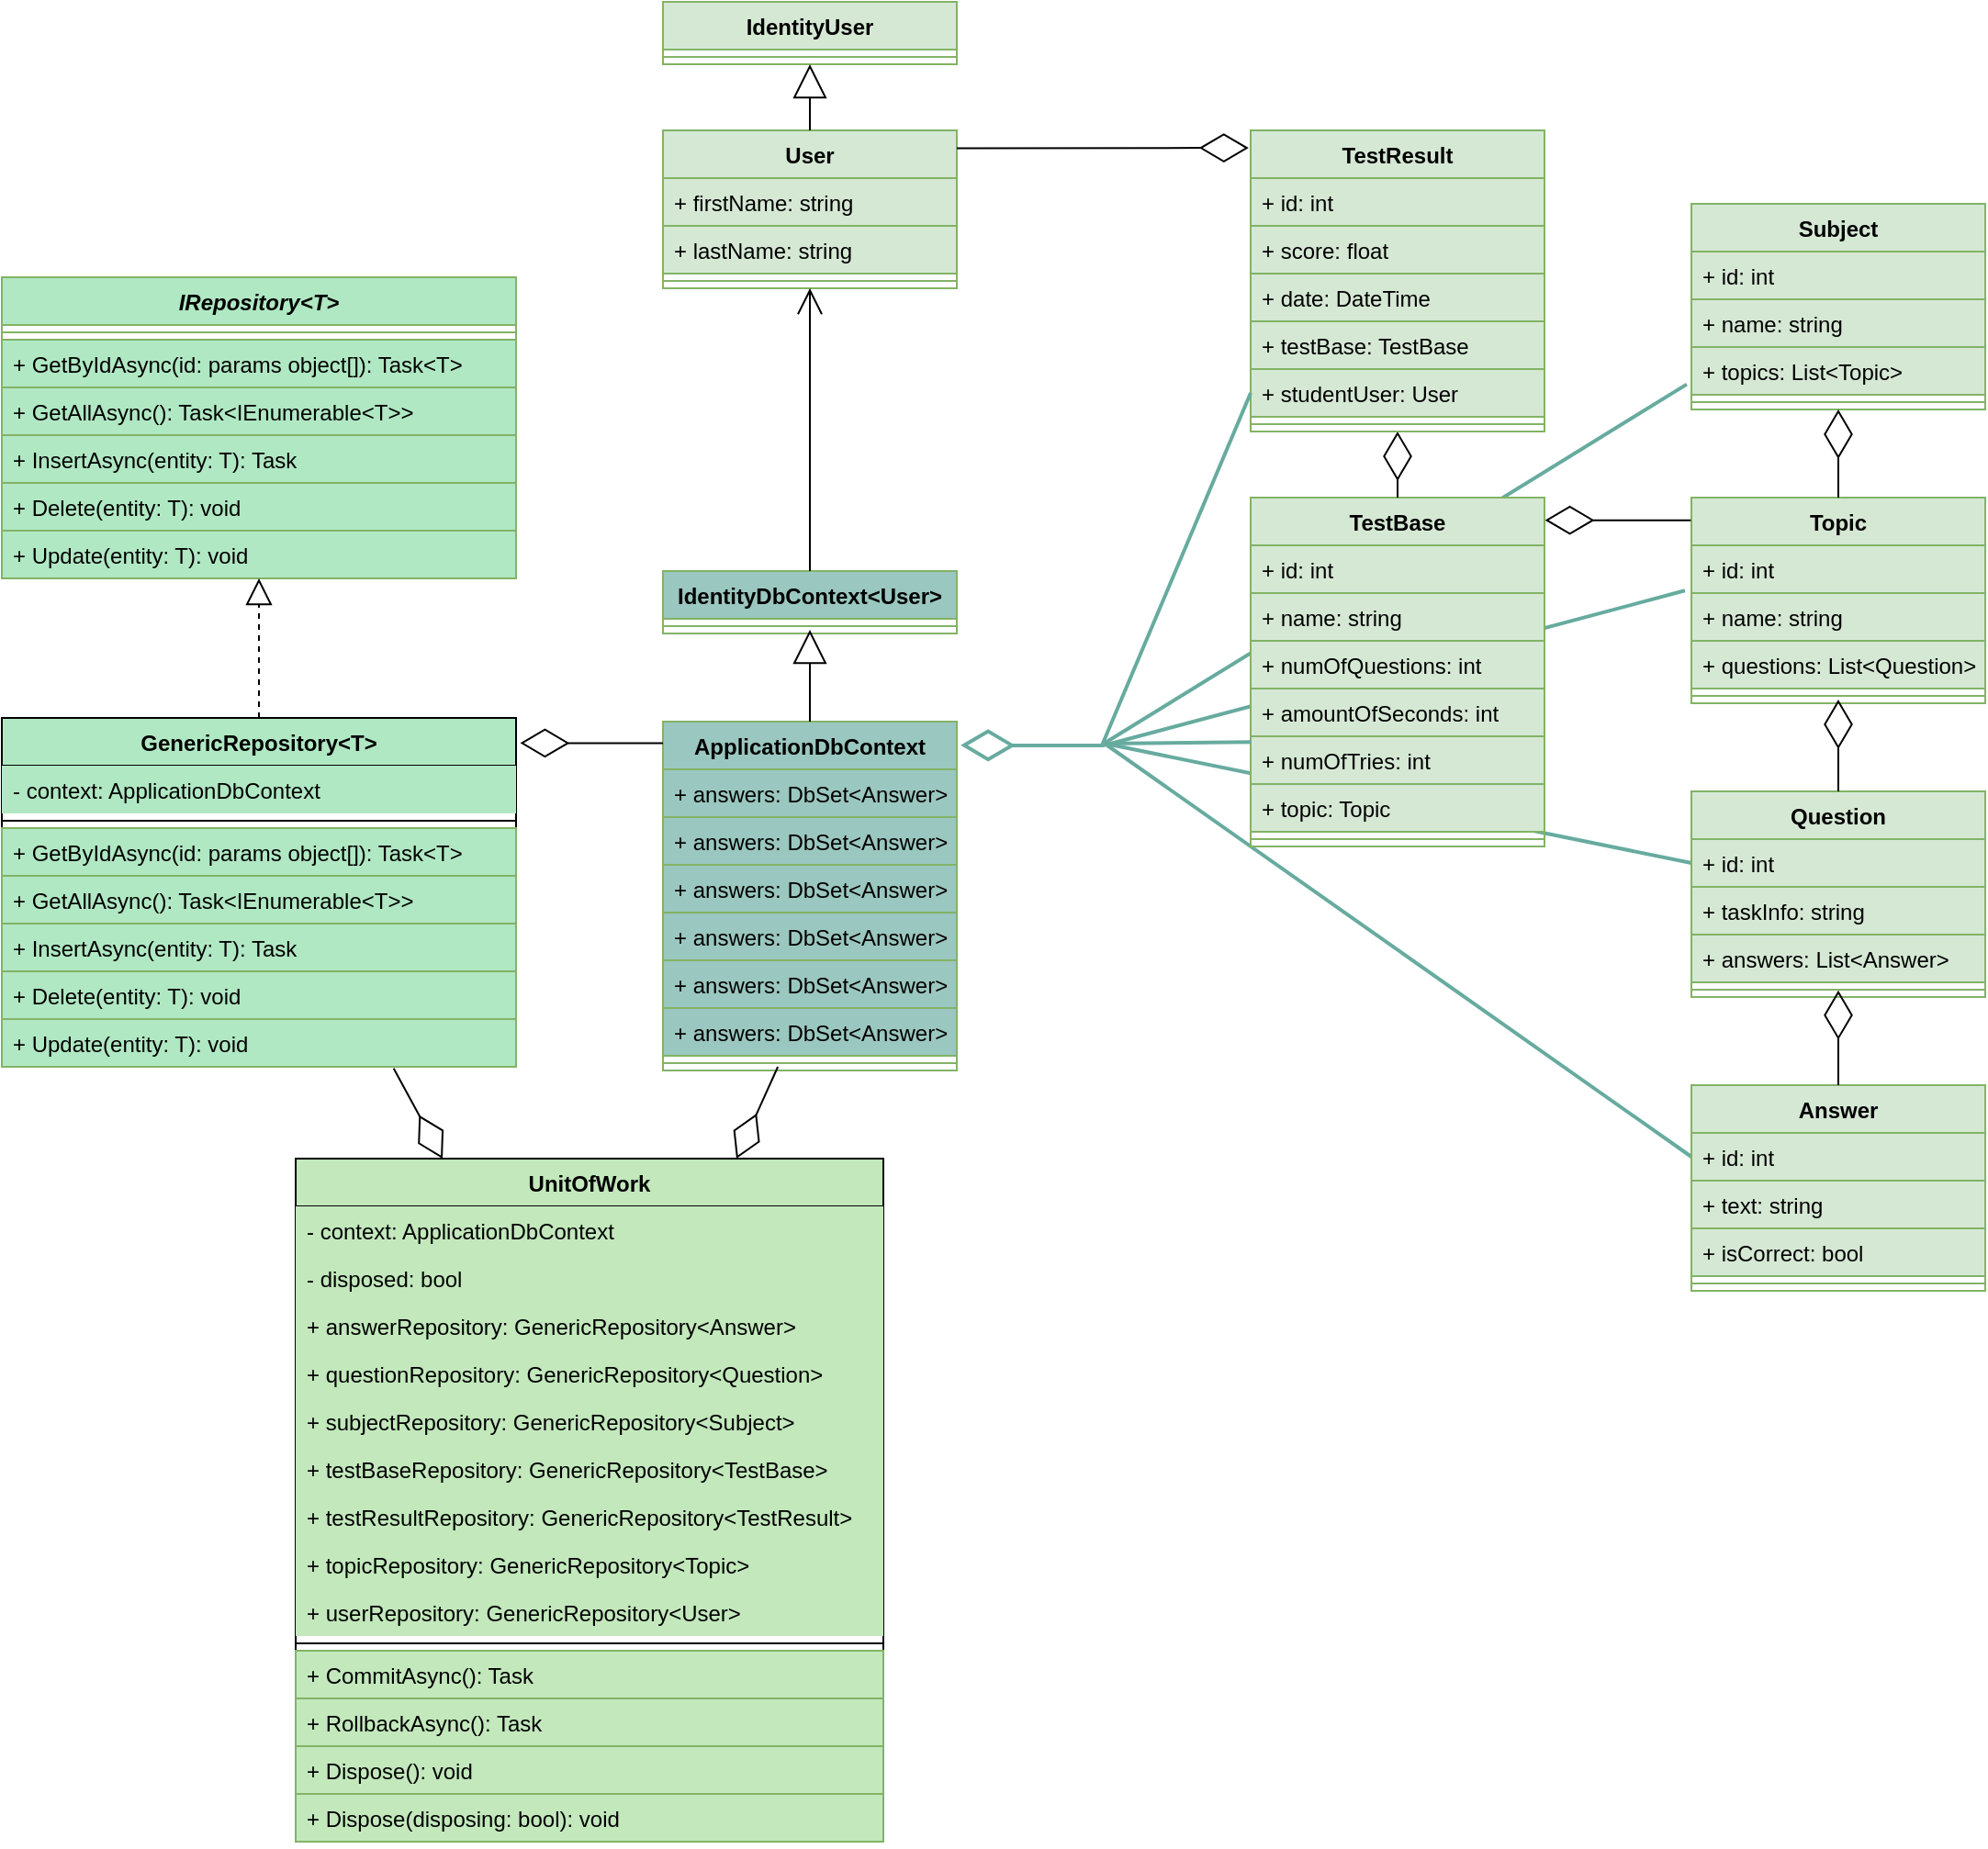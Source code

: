 <mxfile version="14.4.3" type="device" pages="2"><diagram id="CFdAmAdV5wxOxqdeIARU" name="Data"><mxGraphModel dx="2628" dy="1028" grid="1" gridSize="10" guides="1" tooltips="1" connect="1" arrows="1" fold="1" page="1" pageScale="1" pageWidth="850" pageHeight="1100" math="0" shadow="0"><root><mxCell id="0"/><mxCell id="1" parent="0"/><mxCell id="Tac41tA5CWrw9O4A6jP6-98" value="" style="endArrow=none;html=1;rounded=0;strokeColor=#67AB9F;strokeWidth=2;entryX=0;entryY=0.5;entryDx=0;entryDy=0;" parent="1" target="Tac41tA5CWrw9O4A6jP6-47" edge="1"><mxGeometry relative="1" as="geometry"><mxPoint x="282" y="535" as="sourcePoint"/><mxPoint x="450" y="620.0" as="targetPoint"/></mxGeometry></mxCell><mxCell id="Tac41tA5CWrw9O4A6jP6-97" value="" style="endArrow=none;html=1;rounded=0;strokeColor=#67AB9F;strokeWidth=2;entryX=0;entryY=0.5;entryDx=0;entryDy=0;" parent="1" target="Tac41tA5CWrw9O4A6jP6-40" edge="1"><mxGeometry relative="1" as="geometry"><mxPoint x="281" y="534" as="sourcePoint"/><mxPoint x="440" y="610" as="targetPoint"/></mxGeometry></mxCell><mxCell id="Tac41tA5CWrw9O4A6jP6-96" value="" style="endArrow=none;html=1;rounded=0;strokeColor=#67AB9F;strokeWidth=2;entryX=-0.022;entryY=0.948;entryDx=0;entryDy=0;entryPerimeter=0;" parent="1" target="Tac41tA5CWrw9O4A6jP6-29" edge="1"><mxGeometry relative="1" as="geometry"><mxPoint x="280" y="535" as="sourcePoint"/><mxPoint x="505" y="672" as="targetPoint"/></mxGeometry></mxCell><mxCell id="Tac41tA5CWrw9O4A6jP6-95" value="" style="endArrow=none;html=1;rounded=0;strokeColor=#67AB9F;strokeWidth=2;entryX=-0.016;entryY=0.782;entryDx=0;entryDy=0;entryPerimeter=0;" parent="1" target="Tac41tA5CWrw9O4A6jP6-16" edge="1"><mxGeometry relative="1" as="geometry"><mxPoint x="280" y="534" as="sourcePoint"/><mxPoint x="480" y="750" as="targetPoint"/></mxGeometry></mxCell><mxCell id="Tac41tA5CWrw9O4A6jP6-1" value="User" style="swimlane;fontStyle=1;align=center;verticalAlign=top;childLayout=stackLayout;horizontal=1;startSize=26;horizontalStack=0;resizeParent=1;resizeParentMax=0;resizeLast=0;collapsible=1;marginBottom=0;fillColor=#d5e8d4;strokeColor=#82b366;" parent="1" vertex="1"><mxGeometry x="40" y="200" width="160" height="86" as="geometry"/></mxCell><mxCell id="Tac41tA5CWrw9O4A6jP6-2" value="+ firstName: string" style="text;strokeColor=#82b366;fillColor=#d5e8d4;align=left;verticalAlign=top;spacingLeft=4;spacingRight=4;overflow=hidden;rotatable=0;points=[[0,0.5],[1,0.5]];portConstraint=eastwest;" parent="Tac41tA5CWrw9O4A6jP6-1" vertex="1"><mxGeometry y="26" width="160" height="26" as="geometry"/></mxCell><mxCell id="Tac41tA5CWrw9O4A6jP6-5" value="+ lastName: string" style="text;strokeColor=#82b366;fillColor=#d5e8d4;align=left;verticalAlign=top;spacingLeft=4;spacingRight=4;overflow=hidden;rotatable=0;points=[[0,0.5],[1,0.5]];portConstraint=eastwest;" parent="Tac41tA5CWrw9O4A6jP6-1" vertex="1"><mxGeometry y="52" width="160" height="26" as="geometry"/></mxCell><mxCell id="Tac41tA5CWrw9O4A6jP6-3" value="" style="line;strokeWidth=1;fillColor=#d5e8d4;align=left;verticalAlign=middle;spacingTop=-1;spacingLeft=3;spacingRight=3;rotatable=0;labelPosition=right;points=[];portConstraint=eastwest;strokeColor=#82b366;" parent="Tac41tA5CWrw9O4A6jP6-1" vertex="1"><mxGeometry y="78" width="160" height="8" as="geometry"/></mxCell><mxCell id="Tac41tA5CWrw9O4A6jP6-10" value="IdentityUser" style="swimlane;fontStyle=1;align=center;verticalAlign=top;childLayout=stackLayout;horizontal=1;startSize=26;horizontalStack=0;resizeParent=1;resizeParentMax=0;resizeLast=0;collapsible=1;marginBottom=0;fillColor=#d5e8d4;strokeColor=#82b366;" parent="1" vertex="1"><mxGeometry x="40" y="130" width="160" height="34" as="geometry"/></mxCell><mxCell id="Tac41tA5CWrw9O4A6jP6-12" value="" style="line;strokeWidth=1;fillColor=#d5e8d4;align=left;verticalAlign=middle;spacingTop=-1;spacingLeft=3;spacingRight=3;rotatable=0;labelPosition=right;points=[];portConstraint=eastwest;strokeColor=#82b366;" parent="Tac41tA5CWrw9O4A6jP6-10" vertex="1"><mxGeometry y="26" width="160" height="8" as="geometry"/></mxCell><mxCell id="Tac41tA5CWrw9O4A6jP6-14" value="" style="endArrow=block;endSize=16;endFill=0;html=1;entryX=0.5;entryY=1;entryDx=0;entryDy=0;" parent="1" target="Tac41tA5CWrw9O4A6jP6-10" edge="1"><mxGeometry x="-0.5" y="60" width="160" relative="1" as="geometry"><mxPoint x="120" y="200" as="sourcePoint"/><mxPoint x="120" y="510" as="targetPoint"/><mxPoint as="offset"/></mxGeometry></mxCell><mxCell id="Tac41tA5CWrw9O4A6jP6-15" value="Subject" style="swimlane;fontStyle=1;align=center;verticalAlign=top;childLayout=stackLayout;horizontal=1;startSize=26;horizontalStack=0;resizeParent=1;resizeParentMax=0;resizeLast=0;collapsible=1;marginBottom=0;fillColor=#d5e8d4;strokeColor=#82b366;" parent="1" vertex="1"><mxGeometry x="600" y="240" width="160" height="112" as="geometry"/></mxCell><mxCell id="Tac41tA5CWrw9O4A6jP6-23" value="+ id: int" style="text;strokeColor=#82b366;fillColor=#d5e8d4;align=left;verticalAlign=top;spacingLeft=4;spacingRight=4;overflow=hidden;rotatable=0;points=[[0,0.5],[1,0.5]];portConstraint=eastwest;" parent="Tac41tA5CWrw9O4A6jP6-15" vertex="1"><mxGeometry y="26" width="160" height="26" as="geometry"/></mxCell><mxCell id="Tac41tA5CWrw9O4A6jP6-24" value="+ name: string" style="text;strokeColor=#82b366;fillColor=#d5e8d4;align=left;verticalAlign=top;spacingLeft=4;spacingRight=4;overflow=hidden;rotatable=0;points=[[0,0.5],[1,0.5]];portConstraint=eastwest;" parent="Tac41tA5CWrw9O4A6jP6-15" vertex="1"><mxGeometry y="52" width="160" height="26" as="geometry"/></mxCell><mxCell id="Tac41tA5CWrw9O4A6jP6-16" value="+ topics: List&lt;Topic&gt;" style="text;strokeColor=#82b366;fillColor=#d5e8d4;align=left;verticalAlign=top;spacingLeft=4;spacingRight=4;overflow=hidden;rotatable=0;points=[[0,0.5],[1,0.5]];portConstraint=eastwest;" parent="Tac41tA5CWrw9O4A6jP6-15" vertex="1"><mxGeometry y="78" width="160" height="26" as="geometry"/></mxCell><mxCell id="Tac41tA5CWrw9O4A6jP6-17" value="" style="line;strokeWidth=1;fillColor=#d5e8d4;align=left;verticalAlign=middle;spacingTop=-1;spacingLeft=3;spacingRight=3;rotatable=0;labelPosition=right;points=[];portConstraint=eastwest;strokeColor=#82b366;" parent="Tac41tA5CWrw9O4A6jP6-15" vertex="1"><mxGeometry y="104" width="160" height="8" as="geometry"/></mxCell><mxCell id="Tac41tA5CWrw9O4A6jP6-25" value="Topic" style="swimlane;fontStyle=1;align=center;verticalAlign=top;childLayout=stackLayout;horizontal=1;startSize=26;horizontalStack=0;resizeParent=1;resizeParentMax=0;resizeLast=0;collapsible=1;marginBottom=0;fillColor=#d5e8d4;strokeColor=#82b366;" parent="1" vertex="1"><mxGeometry x="600" y="400" width="160" height="112" as="geometry"/></mxCell><mxCell id="Tac41tA5CWrw9O4A6jP6-29" value="+ id: int" style="text;strokeColor=#82b366;fillColor=#d5e8d4;align=left;verticalAlign=top;spacingLeft=4;spacingRight=4;overflow=hidden;rotatable=0;points=[[0,0.5],[1,0.5]];portConstraint=eastwest;" parent="Tac41tA5CWrw9O4A6jP6-25" vertex="1"><mxGeometry y="26" width="160" height="26" as="geometry"/></mxCell><mxCell id="Tac41tA5CWrw9O4A6jP6-30" value="+ name: string" style="text;strokeColor=#82b366;fillColor=#d5e8d4;align=left;verticalAlign=top;spacingLeft=4;spacingRight=4;overflow=hidden;rotatable=0;points=[[0,0.5],[1,0.5]];portConstraint=eastwest;" parent="Tac41tA5CWrw9O4A6jP6-25" vertex="1"><mxGeometry y="52" width="160" height="26" as="geometry"/></mxCell><mxCell id="Tac41tA5CWrw9O4A6jP6-31" value="+ questions: List&lt;Question&gt;" style="text;strokeColor=#82b366;fillColor=#d5e8d4;align=left;verticalAlign=top;spacingLeft=4;spacingRight=4;overflow=hidden;rotatable=0;points=[[0,0.5],[1,0.5]];portConstraint=eastwest;" parent="Tac41tA5CWrw9O4A6jP6-25" vertex="1"><mxGeometry y="78" width="160" height="26" as="geometry"/></mxCell><mxCell id="Tac41tA5CWrw9O4A6jP6-27" value="" style="line;strokeWidth=1;fillColor=#d5e8d4;align=left;verticalAlign=middle;spacingTop=-1;spacingLeft=3;spacingRight=3;rotatable=0;labelPosition=right;points=[];portConstraint=eastwest;strokeColor=#82b366;" parent="Tac41tA5CWrw9O4A6jP6-25" vertex="1"><mxGeometry y="104" width="160" height="8" as="geometry"/></mxCell><mxCell id="Tac41tA5CWrw9O4A6jP6-33" value="" style="endArrow=diamondThin;endFill=0;endSize=24;html=1;entryX=0.5;entryY=1;entryDx=0;entryDy=0;exitX=0.5;exitY=0;exitDx=0;exitDy=0;" parent="1" source="Tac41tA5CWrw9O4A6jP6-25" target="Tac41tA5CWrw9O4A6jP6-15" edge="1"><mxGeometry width="160" relative="1" as="geometry"><mxPoint x="500" y="400" as="sourcePoint"/><mxPoint x="660" y="370" as="targetPoint"/></mxGeometry></mxCell><mxCell id="Tac41tA5CWrw9O4A6jP6-35" value="Question" style="swimlane;fontStyle=1;align=center;verticalAlign=top;childLayout=stackLayout;horizontal=1;startSize=26;horizontalStack=0;resizeParent=1;resizeParentMax=0;resizeLast=0;collapsible=1;marginBottom=0;fillColor=#d5e8d4;strokeColor=#82b366;" parent="1" vertex="1"><mxGeometry x="600" y="560" width="160" height="112" as="geometry"/></mxCell><mxCell id="Tac41tA5CWrw9O4A6jP6-40" value="+ id: int" style="text;strokeColor=#82b366;fillColor=#d5e8d4;align=left;verticalAlign=top;spacingLeft=4;spacingRight=4;overflow=hidden;rotatable=0;points=[[0,0.5],[1,0.5]];portConstraint=eastwest;" parent="Tac41tA5CWrw9O4A6jP6-35" vertex="1"><mxGeometry y="26" width="160" height="26" as="geometry"/></mxCell><mxCell id="Tac41tA5CWrw9O4A6jP6-41" value="+ taskInfo: string" style="text;strokeColor=#82b366;fillColor=#d5e8d4;align=left;verticalAlign=top;spacingLeft=4;spacingRight=4;overflow=hidden;rotatable=0;points=[[0,0.5],[1,0.5]];portConstraint=eastwest;" parent="Tac41tA5CWrw9O4A6jP6-35" vertex="1"><mxGeometry y="52" width="160" height="26" as="geometry"/></mxCell><mxCell id="Tac41tA5CWrw9O4A6jP6-36" value="+ answers: List&lt;Answer&gt;" style="text;strokeColor=#82b366;fillColor=#d5e8d4;align=left;verticalAlign=top;spacingLeft=4;spacingRight=4;overflow=hidden;rotatable=0;points=[[0,0.5],[1,0.5]];portConstraint=eastwest;" parent="Tac41tA5CWrw9O4A6jP6-35" vertex="1"><mxGeometry y="78" width="160" height="26" as="geometry"/></mxCell><mxCell id="Tac41tA5CWrw9O4A6jP6-37" value="" style="line;strokeWidth=1;fillColor=#d5e8d4;align=left;verticalAlign=middle;spacingTop=-1;spacingLeft=3;spacingRight=3;rotatable=0;labelPosition=right;points=[];portConstraint=eastwest;strokeColor=#82b366;" parent="Tac41tA5CWrw9O4A6jP6-35" vertex="1"><mxGeometry y="104" width="160" height="8" as="geometry"/></mxCell><mxCell id="Tac41tA5CWrw9O4A6jP6-39" value="" style="endArrow=diamondThin;endFill=0;endSize=24;html=1;exitX=0.5;exitY=0;exitDx=0;exitDy=0;" parent="1" source="Tac41tA5CWrw9O4A6jP6-35" edge="1"><mxGeometry width="160" relative="1" as="geometry"><mxPoint x="690" y="410" as="sourcePoint"/><mxPoint x="680" y="510" as="targetPoint"/></mxGeometry></mxCell><mxCell id="Tac41tA5CWrw9O4A6jP6-42" value="Answer" style="swimlane;fontStyle=1;align=center;verticalAlign=top;childLayout=stackLayout;horizontal=1;startSize=26;horizontalStack=0;resizeParent=1;resizeParentMax=0;resizeLast=0;collapsible=1;marginBottom=0;fillColor=#d5e8d4;strokeColor=#82b366;" parent="1" vertex="1"><mxGeometry x="600" y="720" width="160" height="112" as="geometry"/></mxCell><mxCell id="Tac41tA5CWrw9O4A6jP6-47" value="+ id: int" style="text;strokeColor=#82b366;fillColor=#d5e8d4;align=left;verticalAlign=top;spacingLeft=4;spacingRight=4;overflow=hidden;rotatable=0;points=[[0,0.5],[1,0.5]];portConstraint=eastwest;" parent="Tac41tA5CWrw9O4A6jP6-42" vertex="1"><mxGeometry y="26" width="160" height="26" as="geometry"/></mxCell><mxCell id="Tac41tA5CWrw9O4A6jP6-48" value="+ text: string" style="text;strokeColor=#82b366;fillColor=#d5e8d4;align=left;verticalAlign=top;spacingLeft=4;spacingRight=4;overflow=hidden;rotatable=0;points=[[0,0.5],[1,0.5]];portConstraint=eastwest;" parent="Tac41tA5CWrw9O4A6jP6-42" vertex="1"><mxGeometry y="52" width="160" height="26" as="geometry"/></mxCell><mxCell id="Tac41tA5CWrw9O4A6jP6-43" value="+ isCorrect: bool" style="text;strokeColor=#82b366;fillColor=#d5e8d4;align=left;verticalAlign=top;spacingLeft=4;spacingRight=4;overflow=hidden;rotatable=0;points=[[0,0.5],[1,0.5]];portConstraint=eastwest;" parent="Tac41tA5CWrw9O4A6jP6-42" vertex="1"><mxGeometry y="78" width="160" height="26" as="geometry"/></mxCell><mxCell id="Tac41tA5CWrw9O4A6jP6-44" value="" style="line;strokeWidth=1;fillColor=#d5e8d4;align=left;verticalAlign=middle;spacingTop=-1;spacingLeft=3;spacingRight=3;rotatable=0;labelPosition=right;points=[];portConstraint=eastwest;strokeColor=#82b366;" parent="Tac41tA5CWrw9O4A6jP6-42" vertex="1"><mxGeometry y="104" width="160" height="8" as="geometry"/></mxCell><mxCell id="Tac41tA5CWrw9O4A6jP6-46" value="" style="endArrow=diamondThin;endFill=0;endSize=24;html=1;exitX=0.5;exitY=0;exitDx=0;exitDy=0;entryX=0.5;entryY=0.542;entryDx=0;entryDy=0;entryPerimeter=0;" parent="1" source="Tac41tA5CWrw9O4A6jP6-42" target="Tac41tA5CWrw9O4A6jP6-37" edge="1"><mxGeometry width="160" relative="1" as="geometry"><mxPoint x="690" y="570" as="sourcePoint"/><mxPoint x="690" y="520" as="targetPoint"/></mxGeometry></mxCell><mxCell id="Tac41tA5CWrw9O4A6jP6-49" value="TestBase" style="swimlane;fontStyle=1;align=center;verticalAlign=top;childLayout=stackLayout;horizontal=1;startSize=26;horizontalStack=0;resizeParent=1;resizeParentMax=0;resizeLast=0;collapsible=1;marginBottom=0;fillColor=#d5e8d4;strokeColor=#82b366;" parent="1" vertex="1"><mxGeometry x="360" y="400" width="160" height="190" as="geometry"/></mxCell><mxCell id="Tac41tA5CWrw9O4A6jP6-67" value="" style="endArrow=diamondThin;endFill=0;endSize=24;html=1;entryX=0.5;entryY=1;entryDx=0;entryDy=0;" parent="Tac41tA5CWrw9O4A6jP6-49" target="Tac41tA5CWrw9O4A6jP6-59" edge="1"><mxGeometry width="160" relative="1" as="geometry"><mxPoint x="80" as="sourcePoint"/><mxPoint x="79.66" y="-38" as="targetPoint"/></mxGeometry></mxCell><mxCell id="Tac41tA5CWrw9O4A6jP6-53" value="+ id: int" style="text;strokeColor=#82b366;fillColor=#d5e8d4;align=left;verticalAlign=top;spacingLeft=4;spacingRight=4;overflow=hidden;rotatable=0;points=[[0,0.5],[1,0.5]];portConstraint=eastwest;" parent="Tac41tA5CWrw9O4A6jP6-49" vertex="1"><mxGeometry y="26" width="160" height="26" as="geometry"/></mxCell><mxCell id="Tac41tA5CWrw9O4A6jP6-54" value="+ name: string" style="text;strokeColor=#82b366;fillColor=#d5e8d4;align=left;verticalAlign=top;spacingLeft=4;spacingRight=4;overflow=hidden;rotatable=0;points=[[0,0.5],[1,0.5]];portConstraint=eastwest;" parent="Tac41tA5CWrw9O4A6jP6-49" vertex="1"><mxGeometry y="52" width="160" height="26" as="geometry"/></mxCell><mxCell id="Tac41tA5CWrw9O4A6jP6-55" value="+ numOfQuestions: int" style="text;strokeColor=#82b366;fillColor=#d5e8d4;align=left;verticalAlign=top;spacingLeft=4;spacingRight=4;overflow=hidden;rotatable=0;points=[[0,0.5],[1,0.5]];portConstraint=eastwest;" parent="Tac41tA5CWrw9O4A6jP6-49" vertex="1"><mxGeometry y="78" width="160" height="26" as="geometry"/></mxCell><mxCell id="Tac41tA5CWrw9O4A6jP6-56" value="+ amountOfSeconds: int" style="text;strokeColor=#82b366;fillColor=#d5e8d4;align=left;verticalAlign=top;spacingLeft=4;spacingRight=4;overflow=hidden;rotatable=0;points=[[0,0.5],[1,0.5]];portConstraint=eastwest;" parent="Tac41tA5CWrw9O4A6jP6-49" vertex="1"><mxGeometry y="104" width="160" height="26" as="geometry"/></mxCell><mxCell id="Tac41tA5CWrw9O4A6jP6-57" value="+ numOfTries: int" style="text;strokeColor=#82b366;fillColor=#d5e8d4;align=left;verticalAlign=top;spacingLeft=4;spacingRight=4;overflow=hidden;rotatable=0;points=[[0,0.5],[1,0.5]];portConstraint=eastwest;" parent="Tac41tA5CWrw9O4A6jP6-49" vertex="1"><mxGeometry y="130" width="160" height="26" as="geometry"/></mxCell><mxCell id="Tac41tA5CWrw9O4A6jP6-50" value="+ topic: Topic" style="text;strokeColor=#82b366;fillColor=#d5e8d4;align=left;verticalAlign=top;spacingLeft=4;spacingRight=4;overflow=hidden;rotatable=0;points=[[0,0.5],[1,0.5]];portConstraint=eastwest;" parent="Tac41tA5CWrw9O4A6jP6-49" vertex="1"><mxGeometry y="156" width="160" height="26" as="geometry"/></mxCell><mxCell id="Tac41tA5CWrw9O4A6jP6-51" value="" style="line;strokeWidth=1;fillColor=#d5e8d4;align=left;verticalAlign=middle;spacingTop=-1;spacingLeft=3;spacingRight=3;rotatable=0;labelPosition=right;points=[];portConstraint=eastwest;strokeColor=#82b366;" parent="Tac41tA5CWrw9O4A6jP6-49" vertex="1"><mxGeometry y="182" width="160" height="8" as="geometry"/></mxCell><mxCell id="Tac41tA5CWrw9O4A6jP6-58" value="" style="endArrow=diamondThin;endFill=0;endSize=24;html=1;exitX=-0.002;exitY=0.11;exitDx=0;exitDy=0;exitPerimeter=0;entryX=1.002;entryY=0.065;entryDx=0;entryDy=0;entryPerimeter=0;" parent="1" source="Tac41tA5CWrw9O4A6jP6-25" target="Tac41tA5CWrw9O4A6jP6-49" edge="1"><mxGeometry width="160" relative="1" as="geometry"><mxPoint x="590" y="413" as="sourcePoint"/><mxPoint x="520" y="414" as="targetPoint"/></mxGeometry></mxCell><mxCell id="Tac41tA5CWrw9O4A6jP6-59" value="TestResult" style="swimlane;fontStyle=1;align=center;verticalAlign=top;childLayout=stackLayout;horizontal=1;startSize=26;horizontalStack=0;resizeParent=1;resizeParentMax=0;resizeLast=0;collapsible=1;marginBottom=0;fillColor=#d5e8d4;strokeColor=#82b366;" parent="1" vertex="1"><mxGeometry x="360" y="200" width="160" height="164" as="geometry"/></mxCell><mxCell id="Tac41tA5CWrw9O4A6jP6-60" value="+ id: int" style="text;strokeColor=#82b366;fillColor=#d5e8d4;align=left;verticalAlign=top;spacingLeft=4;spacingRight=4;overflow=hidden;rotatable=0;points=[[0,0.5],[1,0.5]];portConstraint=eastwest;" parent="Tac41tA5CWrw9O4A6jP6-59" vertex="1"><mxGeometry y="26" width="160" height="26" as="geometry"/></mxCell><mxCell id="Tac41tA5CWrw9O4A6jP6-63" value="+ score: float" style="text;strokeColor=#82b366;fillColor=#d5e8d4;align=left;verticalAlign=top;spacingLeft=4;spacingRight=4;overflow=hidden;rotatable=0;points=[[0,0.5],[1,0.5]];portConstraint=eastwest;" parent="Tac41tA5CWrw9O4A6jP6-59" vertex="1"><mxGeometry y="52" width="160" height="26" as="geometry"/></mxCell><mxCell id="Tac41tA5CWrw9O4A6jP6-64" value="+ date: DateTime" style="text;strokeColor=#82b366;fillColor=#d5e8d4;align=left;verticalAlign=top;spacingLeft=4;spacingRight=4;overflow=hidden;rotatable=0;points=[[0,0.5],[1,0.5]];portConstraint=eastwest;" parent="Tac41tA5CWrw9O4A6jP6-59" vertex="1"><mxGeometry y="78" width="160" height="26" as="geometry"/></mxCell><mxCell id="Tac41tA5CWrw9O4A6jP6-65" value="+ testBase: TestBase" style="text;strokeColor=#82b366;fillColor=#d5e8d4;align=left;verticalAlign=top;spacingLeft=4;spacingRight=4;overflow=hidden;rotatable=0;points=[[0,0.5],[1,0.5]];portConstraint=eastwest;" parent="Tac41tA5CWrw9O4A6jP6-59" vertex="1"><mxGeometry y="104" width="160" height="26" as="geometry"/></mxCell><mxCell id="Tac41tA5CWrw9O4A6jP6-66" value="+ studentUser: User" style="text;strokeColor=#82b366;fillColor=#d5e8d4;align=left;verticalAlign=top;spacingLeft=4;spacingRight=4;overflow=hidden;rotatable=0;points=[[0,0.5],[1,0.5]];portConstraint=eastwest;" parent="Tac41tA5CWrw9O4A6jP6-59" vertex="1"><mxGeometry y="130" width="160" height="26" as="geometry"/></mxCell><mxCell id="Tac41tA5CWrw9O4A6jP6-61" value="" style="line;strokeWidth=1;fillColor=#d5e8d4;align=left;verticalAlign=middle;spacingTop=-1;spacingLeft=3;spacingRight=3;rotatable=0;labelPosition=right;points=[];portConstraint=eastwest;strokeColor=#82b366;" parent="Tac41tA5CWrw9O4A6jP6-59" vertex="1"><mxGeometry y="156" width="160" height="8" as="geometry"/></mxCell><mxCell id="Tac41tA5CWrw9O4A6jP6-68" value="" style="endArrow=diamondThin;endFill=0;endSize=24;html=1;exitX=1;exitY=0.114;exitDx=0;exitDy=0;exitPerimeter=0;entryX=-0.007;entryY=0.058;entryDx=0;entryDy=0;entryPerimeter=0;" parent="1" source="Tac41tA5CWrw9O4A6jP6-1" target="Tac41tA5CWrw9O4A6jP6-59" edge="1"><mxGeometry width="160" relative="1" as="geometry"><mxPoint x="300" y="210" as="sourcePoint"/><mxPoint x="340" y="210" as="targetPoint"/></mxGeometry></mxCell><mxCell id="Tac41tA5CWrw9O4A6jP6-69" value="IdentityDbContext&lt;User&gt;" style="swimlane;fontStyle=1;align=center;verticalAlign=top;childLayout=stackLayout;horizontal=1;startSize=26;horizontalStack=0;resizeParent=1;resizeParentMax=0;resizeLast=0;collapsible=1;marginBottom=0;strokeColor=#82b366;fillColor=#9AC7BF;" parent="1" vertex="1"><mxGeometry x="40" y="440" width="160" height="34" as="geometry"/></mxCell><mxCell id="Tac41tA5CWrw9O4A6jP6-70" value="" style="line;strokeWidth=1;align=left;verticalAlign=middle;spacingTop=-1;spacingLeft=3;spacingRight=3;rotatable=0;labelPosition=right;points=[];portConstraint=eastwest;strokeColor=#82b366;fillColor=#9AC7BF;" parent="Tac41tA5CWrw9O4A6jP6-69" vertex="1"><mxGeometry y="26" width="160" height="8" as="geometry"/></mxCell><mxCell id="Tac41tA5CWrw9O4A6jP6-71" value="ApplicationDbContext" style="swimlane;fontStyle=1;align=center;verticalAlign=top;childLayout=stackLayout;horizontal=1;startSize=26;horizontalStack=0;resizeParent=1;resizeParentMax=0;resizeLast=0;collapsible=1;marginBottom=0;strokeColor=#82b366;fillColor=#9AC7BF;" parent="1" vertex="1"><mxGeometry x="40" y="522" width="160" height="190" as="geometry"/></mxCell><mxCell id="Tac41tA5CWrw9O4A6jP6-79" value="+ answers: DbSet&lt;Answer&gt;" style="text;strokeColor=#82b366;align=left;verticalAlign=top;spacingLeft=4;spacingRight=4;overflow=hidden;rotatable=0;points=[[0,0.5],[1,0.5]];portConstraint=eastwest;fillColor=#9AC7BF;" parent="Tac41tA5CWrw9O4A6jP6-71" vertex="1"><mxGeometry y="26" width="160" height="26" as="geometry"/></mxCell><mxCell id="Tac41tA5CWrw9O4A6jP6-80" value="+ answers: DbSet&lt;Answer&gt;" style="text;strokeColor=#82b366;align=left;verticalAlign=top;spacingLeft=4;spacingRight=4;overflow=hidden;rotatable=0;points=[[0,0.5],[1,0.5]];portConstraint=eastwest;fillColor=#9AC7BF;" parent="Tac41tA5CWrw9O4A6jP6-71" vertex="1"><mxGeometry y="52" width="160" height="26" as="geometry"/></mxCell><mxCell id="Tac41tA5CWrw9O4A6jP6-81" value="+ answers: DbSet&lt;Answer&gt;" style="text;strokeColor=#82b366;align=left;verticalAlign=top;spacingLeft=4;spacingRight=4;overflow=hidden;rotatable=0;points=[[0,0.5],[1,0.5]];portConstraint=eastwest;fillColor=#9AC7BF;" parent="Tac41tA5CWrw9O4A6jP6-71" vertex="1"><mxGeometry y="78" width="160" height="26" as="geometry"/></mxCell><mxCell id="Tac41tA5CWrw9O4A6jP6-82" value="+ answers: DbSet&lt;Answer&gt;" style="text;strokeColor=#82b366;align=left;verticalAlign=top;spacingLeft=4;spacingRight=4;overflow=hidden;rotatable=0;points=[[0,0.5],[1,0.5]];portConstraint=eastwest;fillColor=#9AC7BF;" parent="Tac41tA5CWrw9O4A6jP6-71" vertex="1"><mxGeometry y="104" width="160" height="26" as="geometry"/></mxCell><mxCell id="Tac41tA5CWrw9O4A6jP6-83" value="+ answers: DbSet&lt;Answer&gt;" style="text;strokeColor=#82b366;align=left;verticalAlign=top;spacingLeft=4;spacingRight=4;overflow=hidden;rotatable=0;points=[[0,0.5],[1,0.5]];portConstraint=eastwest;fillColor=#9AC7BF;" parent="Tac41tA5CWrw9O4A6jP6-71" vertex="1"><mxGeometry y="130" width="160" height="26" as="geometry"/></mxCell><mxCell id="Tac41tA5CWrw9O4A6jP6-72" value="+ answers: DbSet&lt;Answer&gt;" style="text;strokeColor=#82b366;align=left;verticalAlign=top;spacingLeft=4;spacingRight=4;overflow=hidden;rotatable=0;points=[[0,0.5],[1,0.5]];portConstraint=eastwest;fillColor=#9AC7BF;" parent="Tac41tA5CWrw9O4A6jP6-71" vertex="1"><mxGeometry y="156" width="160" height="26" as="geometry"/></mxCell><mxCell id="Tac41tA5CWrw9O4A6jP6-73" value="" style="line;strokeWidth=1;align=left;verticalAlign=middle;spacingTop=-1;spacingLeft=3;spacingRight=3;rotatable=0;labelPosition=right;points=[];portConstraint=eastwest;strokeColor=#82b366;fillColor=#9AC7BF;" parent="Tac41tA5CWrw9O4A6jP6-71" vertex="1"><mxGeometry y="182" width="160" height="8" as="geometry"/></mxCell><mxCell id="Tac41tA5CWrw9O4A6jP6-84" value="" style="endArrow=open;endFill=1;endSize=12;html=1;entryX=0.5;entryY=1;entryDx=0;entryDy=0;exitX=0.5;exitY=0;exitDx=0;exitDy=0;" parent="1" source="Tac41tA5CWrw9O4A6jP6-69" target="Tac41tA5CWrw9O4A6jP6-1" edge="1"><mxGeometry width="160" relative="1" as="geometry"><mxPoint x="180" y="310" as="sourcePoint"/><mxPoint x="110" y="300" as="targetPoint"/></mxGeometry></mxCell><mxCell id="Tac41tA5CWrw9O4A6jP6-85" value="" style="endArrow=block;endSize=16;endFill=0;html=1;exitX=0.5;exitY=0;exitDx=0;exitDy=0;" parent="1" source="Tac41tA5CWrw9O4A6jP6-71" edge="1"><mxGeometry x="-0.5" y="60" width="160" relative="1" as="geometry"><mxPoint x="130" y="332" as="sourcePoint"/><mxPoint x="120" y="472" as="targetPoint"/><mxPoint as="offset"/></mxGeometry></mxCell><mxCell id="Tac41tA5CWrw9O4A6jP6-86" value="" style="endArrow=diamondThin;endFill=0;endSize=24;html=1;entryX=1.013;entryY=0.068;entryDx=0;entryDy=0;entryPerimeter=0;fillColor=#d5e8d4;strokeColor=#67AB9F;strokeWidth=2;" parent="1" target="Tac41tA5CWrw9O4A6jP6-71" edge="1"><mxGeometry width="160" relative="1" as="geometry"><mxPoint x="280" y="535" as="sourcePoint"/><mxPoint x="200.0" y="549.03" as="targetPoint"/></mxGeometry></mxCell><mxCell id="Tac41tA5CWrw9O4A6jP6-92" value="" style="endArrow=none;html=1;rounded=0;strokeColor=#67AB9F;strokeWidth=2;entryX=0;entryY=0.5;entryDx=0;entryDy=0;" parent="1" target="Tac41tA5CWrw9O4A6jP6-66" edge="1"><mxGeometry relative="1" as="geometry"><mxPoint x="279" y="535" as="sourcePoint"/><mxPoint x="460" y="730" as="targetPoint"/></mxGeometry></mxCell><mxCell id="Tac41tA5CWrw9O4A6jP6-94" value="" style="endArrow=none;html=1;rounded=0;strokeColor=#67AB9F;strokeWidth=2;entryX=0.002;entryY=0.12;entryDx=0;entryDy=0;entryPerimeter=0;" parent="1" target="Tac41tA5CWrw9O4A6jP6-57" edge="1"><mxGeometry relative="1" as="geometry"><mxPoint x="279" y="534" as="sourcePoint"/><mxPoint x="470" y="740" as="targetPoint"/></mxGeometry></mxCell><mxCell id="Tac41tA5CWrw9O4A6jP6-103" value="IRepository&lt;T&gt;" style="swimlane;fontStyle=3;align=center;verticalAlign=top;childLayout=stackLayout;horizontal=1;startSize=26;horizontalStack=0;resizeParent=1;resizeParentMax=0;resizeLast=0;collapsible=1;marginBottom=0;strokeColor=#82b366;fillColor=#B0E8C3;" parent="1" vertex="1"><mxGeometry x="-320" y="280" width="280" height="164" as="geometry"/></mxCell><mxCell id="Tac41tA5CWrw9O4A6jP6-105" value="" style="line;strokeWidth=1;align=left;verticalAlign=middle;spacingTop=-1;spacingLeft=3;spacingRight=3;rotatable=0;labelPosition=right;points=[];portConstraint=eastwest;strokeColor=#82b366;fillColor=#B0E8C3;" parent="Tac41tA5CWrw9O4A6jP6-103" vertex="1"><mxGeometry y="26" width="280" height="8" as="geometry"/></mxCell><mxCell id="Tac41tA5CWrw9O4A6jP6-107" value="+ GetByIdAsync(id: params object[]): Task&lt;T&gt;" style="text;strokeColor=#82b366;align=left;verticalAlign=top;spacingLeft=4;spacingRight=4;overflow=hidden;rotatable=0;points=[[0,0.5],[1,0.5]];portConstraint=eastwest;fillColor=#B0E8C3;" parent="Tac41tA5CWrw9O4A6jP6-103" vertex="1"><mxGeometry y="34" width="280" height="26" as="geometry"/></mxCell><mxCell id="Tac41tA5CWrw9O4A6jP6-108" value="+ GetAllAsync(): Task&lt;IEnumerable&lt;T&gt;&gt;" style="text;strokeColor=#82b366;align=left;verticalAlign=top;spacingLeft=4;spacingRight=4;overflow=hidden;rotatable=0;points=[[0,0.5],[1,0.5]];portConstraint=eastwest;fillColor=#B0E8C3;" parent="Tac41tA5CWrw9O4A6jP6-103" vertex="1"><mxGeometry y="60" width="280" height="26" as="geometry"/></mxCell><mxCell id="Tac41tA5CWrw9O4A6jP6-109" value="+ InsertAsync(entity: T): Task" style="text;strokeColor=#82b366;align=left;verticalAlign=top;spacingLeft=4;spacingRight=4;overflow=hidden;rotatable=0;points=[[0,0.5],[1,0.5]];portConstraint=eastwest;fillColor=#B0E8C3;" parent="Tac41tA5CWrw9O4A6jP6-103" vertex="1"><mxGeometry y="86" width="280" height="26" as="geometry"/></mxCell><mxCell id="Tac41tA5CWrw9O4A6jP6-110" value="+ Delete(entity: T): void" style="text;strokeColor=#82b366;align=left;verticalAlign=top;spacingLeft=4;spacingRight=4;overflow=hidden;rotatable=0;points=[[0,0.5],[1,0.5]];portConstraint=eastwest;fillColor=#B0E8C3;" parent="Tac41tA5CWrw9O4A6jP6-103" vertex="1"><mxGeometry y="112" width="280" height="26" as="geometry"/></mxCell><mxCell id="Tac41tA5CWrw9O4A6jP6-106" value="+ Update(entity: T): void" style="text;strokeColor=#82b366;align=left;verticalAlign=top;spacingLeft=4;spacingRight=4;overflow=hidden;rotatable=0;points=[[0,0.5],[1,0.5]];portConstraint=eastwest;fillColor=#B0E8C3;" parent="Tac41tA5CWrw9O4A6jP6-103" vertex="1"><mxGeometry y="138" width="280" height="26" as="geometry"/></mxCell><mxCell id="Tac41tA5CWrw9O4A6jP6-127" value="GenericRepository&lt;T&gt;" style="swimlane;fontStyle=1;align=center;verticalAlign=top;childLayout=stackLayout;horizontal=1;startSize=26;horizontalStack=0;resizeParent=1;resizeParentMax=0;resizeLast=0;collapsible=1;marginBottom=0;fillColor=#B0E8C3;" parent="1" vertex="1"><mxGeometry x="-320" y="520" width="280" height="190" as="geometry"/></mxCell><mxCell id="Tac41tA5CWrw9O4A6jP6-128" value="- context: ApplicationDbContext" style="text;strokeColor=none;align=left;verticalAlign=top;spacingLeft=4;spacingRight=4;overflow=hidden;rotatable=0;points=[[0,0.5],[1,0.5]];portConstraint=eastwest;fillColor=#B0E8C3;" parent="Tac41tA5CWrw9O4A6jP6-127" vertex="1"><mxGeometry y="26" width="280" height="26" as="geometry"/></mxCell><mxCell id="Tac41tA5CWrw9O4A6jP6-129" value="" style="line;strokeWidth=1;align=left;verticalAlign=middle;spacingTop=-1;spacingLeft=3;spacingRight=3;rotatable=0;labelPosition=right;points=[];portConstraint=eastwest;fillColor=#B0E8C3;" parent="Tac41tA5CWrw9O4A6jP6-127" vertex="1"><mxGeometry y="52" width="280" height="8" as="geometry"/></mxCell><mxCell id="Tac41tA5CWrw9O4A6jP6-131" value="+ GetByIdAsync(id: params object[]): Task&lt;T&gt;" style="text;strokeColor=#82b366;align=left;verticalAlign=top;spacingLeft=4;spacingRight=4;overflow=hidden;rotatable=0;points=[[0,0.5],[1,0.5]];portConstraint=eastwest;fillColor=#B0E8C3;" parent="Tac41tA5CWrw9O4A6jP6-127" vertex="1"><mxGeometry y="60" width="280" height="26" as="geometry"/></mxCell><mxCell id="Tac41tA5CWrw9O4A6jP6-132" value="+ GetAllAsync(): Task&lt;IEnumerable&lt;T&gt;&gt;" style="text;strokeColor=#82b366;align=left;verticalAlign=top;spacingLeft=4;spacingRight=4;overflow=hidden;rotatable=0;points=[[0,0.5],[1,0.5]];portConstraint=eastwest;fillColor=#B0E8C3;" parent="Tac41tA5CWrw9O4A6jP6-127" vertex="1"><mxGeometry y="86" width="280" height="26" as="geometry"/></mxCell><mxCell id="Tac41tA5CWrw9O4A6jP6-133" value="+ InsertAsync(entity: T): Task" style="text;strokeColor=#82b366;align=left;verticalAlign=top;spacingLeft=4;spacingRight=4;overflow=hidden;rotatable=0;points=[[0,0.5],[1,0.5]];portConstraint=eastwest;fillColor=#B0E8C3;" parent="Tac41tA5CWrw9O4A6jP6-127" vertex="1"><mxGeometry y="112" width="280" height="26" as="geometry"/></mxCell><mxCell id="Tac41tA5CWrw9O4A6jP6-134" value="+ Delete(entity: T): void" style="text;strokeColor=#82b366;align=left;verticalAlign=top;spacingLeft=4;spacingRight=4;overflow=hidden;rotatable=0;points=[[0,0.5],[1,0.5]];portConstraint=eastwest;fillColor=#B0E8C3;" parent="Tac41tA5CWrw9O4A6jP6-127" vertex="1"><mxGeometry y="138" width="280" height="26" as="geometry"/></mxCell><mxCell id="Tac41tA5CWrw9O4A6jP6-135" value="+ Update(entity: T): void" style="text;strokeColor=#82b366;align=left;verticalAlign=top;spacingLeft=4;spacingRight=4;overflow=hidden;rotatable=0;points=[[0,0.5],[1,0.5]];portConstraint=eastwest;fillColor=#B0E8C3;" parent="Tac41tA5CWrw9O4A6jP6-127" vertex="1"><mxGeometry y="164" width="280" height="26" as="geometry"/></mxCell><mxCell id="Tac41tA5CWrw9O4A6jP6-136" value="" style="endArrow=block;dashed=1;endFill=0;endSize=12;html=1;strokeWidth=1;entryX=0.5;entryY=1;entryDx=0;entryDy=0;exitX=0.5;exitY=0;exitDx=0;exitDy=0;" parent="1" source="Tac41tA5CWrw9O4A6jP6-127" target="Tac41tA5CWrw9O4A6jP6-103" edge="1"><mxGeometry width="160" relative="1" as="geometry"><mxPoint x="-320" y="480" as="sourcePoint"/><mxPoint x="-160" y="480" as="targetPoint"/></mxGeometry></mxCell><mxCell id="Tac41tA5CWrw9O4A6jP6-137" value="" style="endArrow=diamondThin;endFill=0;endSize=24;html=1;strokeWidth=1;entryX=1.008;entryY=0.072;entryDx=0;entryDy=0;entryPerimeter=0;exitX=0;exitY=0.062;exitDx=0;exitDy=0;exitPerimeter=0;" parent="1" source="Tac41tA5CWrw9O4A6jP6-71" target="Tac41tA5CWrw9O4A6jP6-127" edge="1"><mxGeometry width="160" relative="1" as="geometry"><mxPoint x="-30" y="775.66" as="sourcePoint"/><mxPoint x="130" y="775.66" as="targetPoint"/></mxGeometry></mxCell><mxCell id="Tac41tA5CWrw9O4A6jP6-138" value="UnitOfWork" style="swimlane;fontStyle=1;align=center;verticalAlign=top;childLayout=stackLayout;horizontal=1;startSize=26;horizontalStack=0;resizeParent=1;resizeParentMax=0;resizeLast=0;collapsible=1;marginBottom=0;fillColor=#C2E8BC;" parent="1" vertex="1"><mxGeometry x="-160" y="760" width="320" height="372" as="geometry"/></mxCell><mxCell id="Tac41tA5CWrw9O4A6jP6-146" value="- context: ApplicationDbContext" style="text;strokeColor=none;align=left;verticalAlign=top;spacingLeft=4;spacingRight=4;overflow=hidden;rotatable=0;points=[[0,0.5],[1,0.5]];portConstraint=eastwest;fillColor=#C2E8BC;" parent="Tac41tA5CWrw9O4A6jP6-138" vertex="1"><mxGeometry y="26" width="320" height="26" as="geometry"/></mxCell><mxCell id="Tac41tA5CWrw9O4A6jP6-147" value="- disposed: bool" style="text;strokeColor=none;align=left;verticalAlign=top;spacingLeft=4;spacingRight=4;overflow=hidden;rotatable=0;points=[[0,0.5],[1,0.5]];portConstraint=eastwest;fillColor=#C2E8BC;" parent="Tac41tA5CWrw9O4A6jP6-138" vertex="1"><mxGeometry y="52" width="320" height="26" as="geometry"/></mxCell><mxCell id="Tac41tA5CWrw9O4A6jP6-148" value="+ answerRepository: GenericRepository&lt;Answer&gt;" style="text;strokeColor=none;align=left;verticalAlign=top;spacingLeft=4;spacingRight=4;overflow=hidden;rotatable=0;points=[[0,0.5],[1,0.5]];portConstraint=eastwest;fillColor=#C2E8BC;" parent="Tac41tA5CWrw9O4A6jP6-138" vertex="1"><mxGeometry y="78" width="320" height="26" as="geometry"/></mxCell><mxCell id="Tac41tA5CWrw9O4A6jP6-149" value="+ questionRepository: GenericRepository&lt;Question&gt;" style="text;strokeColor=none;align=left;verticalAlign=top;spacingLeft=4;spacingRight=4;overflow=hidden;rotatable=0;points=[[0,0.5],[1,0.5]];portConstraint=eastwest;fillColor=#C2E8BC;" parent="Tac41tA5CWrw9O4A6jP6-138" vertex="1"><mxGeometry y="104" width="320" height="26" as="geometry"/></mxCell><mxCell id="Tac41tA5CWrw9O4A6jP6-150" value="+ subjectRepository: GenericRepository&lt;Subject&gt;" style="text;strokeColor=none;align=left;verticalAlign=top;spacingLeft=4;spacingRight=4;overflow=hidden;rotatable=0;points=[[0,0.5],[1,0.5]];portConstraint=eastwest;fillColor=#C2E8BC;" parent="Tac41tA5CWrw9O4A6jP6-138" vertex="1"><mxGeometry y="130" width="320" height="26" as="geometry"/></mxCell><mxCell id="Tac41tA5CWrw9O4A6jP6-151" value="+ testBaseRepository: GenericRepository&lt;TestBase&gt;" style="text;strokeColor=none;align=left;verticalAlign=top;spacingLeft=4;spacingRight=4;overflow=hidden;rotatable=0;points=[[0,0.5],[1,0.5]];portConstraint=eastwest;fillColor=#C2E8BC;" parent="Tac41tA5CWrw9O4A6jP6-138" vertex="1"><mxGeometry y="156" width="320" height="26" as="geometry"/></mxCell><mxCell id="Tac41tA5CWrw9O4A6jP6-152" value="+ testResultRepository: GenericRepository&lt;TestResult&gt;" style="text;strokeColor=none;align=left;verticalAlign=top;spacingLeft=4;spacingRight=4;overflow=hidden;rotatable=0;points=[[0,0.5],[1,0.5]];portConstraint=eastwest;fillColor=#C2E8BC;" parent="Tac41tA5CWrw9O4A6jP6-138" vertex="1"><mxGeometry y="182" width="320" height="26" as="geometry"/></mxCell><mxCell id="Tac41tA5CWrw9O4A6jP6-153" value="+ topicRepository: GenericRepository&lt;Topic&gt;" style="text;strokeColor=none;align=left;verticalAlign=top;spacingLeft=4;spacingRight=4;overflow=hidden;rotatable=0;points=[[0,0.5],[1,0.5]];portConstraint=eastwest;fillColor=#C2E8BC;" parent="Tac41tA5CWrw9O4A6jP6-138" vertex="1"><mxGeometry y="208" width="320" height="26" as="geometry"/></mxCell><mxCell id="Tac41tA5CWrw9O4A6jP6-139" value="+ userRepository: GenericRepository&lt;User&gt;" style="text;strokeColor=none;align=left;verticalAlign=top;spacingLeft=4;spacingRight=4;overflow=hidden;rotatable=0;points=[[0,0.5],[1,0.5]];portConstraint=eastwest;fillColor=#C2E8BC;" parent="Tac41tA5CWrw9O4A6jP6-138" vertex="1"><mxGeometry y="234" width="320" height="26" as="geometry"/></mxCell><mxCell id="Tac41tA5CWrw9O4A6jP6-140" value="" style="line;strokeWidth=1;align=left;verticalAlign=middle;spacingTop=-1;spacingLeft=3;spacingRight=3;rotatable=0;labelPosition=right;points=[];portConstraint=eastwest;fillColor=#C2E8BC;" parent="Tac41tA5CWrw9O4A6jP6-138" vertex="1"><mxGeometry y="260" width="320" height="8" as="geometry"/></mxCell><mxCell id="Tac41tA5CWrw9O4A6jP6-141" value="+ CommitAsync(): Task" style="text;strokeColor=#82b366;align=left;verticalAlign=top;spacingLeft=4;spacingRight=4;overflow=hidden;rotatable=0;points=[[0,0.5],[1,0.5]];portConstraint=eastwest;fillColor=#C2E8BC;" parent="Tac41tA5CWrw9O4A6jP6-138" vertex="1"><mxGeometry y="268" width="320" height="26" as="geometry"/></mxCell><mxCell id="Tac41tA5CWrw9O4A6jP6-142" value="+ RollbackAsync(): Task" style="text;strokeColor=#82b366;align=left;verticalAlign=top;spacingLeft=4;spacingRight=4;overflow=hidden;rotatable=0;points=[[0,0.5],[1,0.5]];portConstraint=eastwest;fillColor=#C2E8BC;" parent="Tac41tA5CWrw9O4A6jP6-138" vertex="1"><mxGeometry y="294" width="320" height="26" as="geometry"/></mxCell><mxCell id="Tac41tA5CWrw9O4A6jP6-144" value="+ Dispose(): void" style="text;strokeColor=#82b366;align=left;verticalAlign=top;spacingLeft=4;spacingRight=4;overflow=hidden;rotatable=0;points=[[0,0.5],[1,0.5]];portConstraint=eastwest;fillColor=#C2E8BC;" parent="Tac41tA5CWrw9O4A6jP6-138" vertex="1"><mxGeometry y="320" width="320" height="26" as="geometry"/></mxCell><mxCell id="Tac41tA5CWrw9O4A6jP6-145" value="+ Dispose(disposing: bool): void" style="text;strokeColor=#82b366;align=left;verticalAlign=top;spacingLeft=4;spacingRight=4;overflow=hidden;rotatable=0;points=[[0,0.5],[1,0.5]];portConstraint=eastwest;fillColor=#C2E8BC;" parent="Tac41tA5CWrw9O4A6jP6-138" vertex="1"><mxGeometry y="346" width="320" height="26" as="geometry"/></mxCell><mxCell id="Tac41tA5CWrw9O4A6jP6-154" value="" style="endArrow=diamondThin;endFill=0;endSize=24;html=1;strokeWidth=1;entryX=0.25;entryY=0;entryDx=0;entryDy=0;exitX=0.762;exitY=1.032;exitDx=0;exitDy=0;exitPerimeter=0;" parent="1" source="Tac41tA5CWrw9O4A6jP6-135" target="Tac41tA5CWrw9O4A6jP6-138" edge="1"><mxGeometry width="160" relative="1" as="geometry"><mxPoint x="17.76" y="720.1" as="sourcePoint"/><mxPoint x="-60.0" y="720" as="targetPoint"/></mxGeometry></mxCell><mxCell id="Tac41tA5CWrw9O4A6jP6-155" value="" style="endArrow=diamondThin;endFill=0;endSize=24;html=1;strokeWidth=1;entryX=0.75;entryY=0;entryDx=0;entryDy=0;exitX=0.391;exitY=0.75;exitDx=0;exitDy=0;exitPerimeter=0;" parent="1" source="Tac41tA5CWrw9O4A6jP6-73" target="Tac41tA5CWrw9O4A6jP6-138" edge="1"><mxGeometry width="160" relative="1" as="geometry"><mxPoint x="158.88" y="730.1" as="sourcePoint"/><mxPoint x="81.12" y="730" as="targetPoint"/></mxGeometry></mxCell></root></mxGraphModel></diagram><diagram id="ydBKTEVPHHPww4zQRxe8" name="Logic"><mxGraphModel dx="2554" dy="747" grid="0" gridSize="10" guides="1" tooltips="1" connect="1" arrows="1" fold="1" page="1" pageScale="1" pageWidth="850" pageHeight="1100" math="0" shadow="0"><root><mxCell id="wMsXwEHprgjuvbQrC5Ip-0"/><mxCell id="wMsXwEHprgjuvbQrC5Ip-1" parent="wMsXwEHprgjuvbQrC5Ip-0"/><mxCell id="XIzujd-SLMgslnWXilSd-0" value="UserDto" style="swimlane;fontStyle=1;align=center;verticalAlign=top;childLayout=stackLayout;horizontal=1;startSize=26;horizontalStack=0;resizeParent=1;resizeParentMax=0;resizeLast=0;collapsible=1;marginBottom=0;fillColor=#dae8fc;strokeColor=#6c8ebf;" vertex="1" parent="wMsXwEHprgjuvbQrC5Ip-1"><mxGeometry x="-200" y="680" width="160" height="86" as="geometry"/></mxCell><mxCell id="XIzujd-SLMgslnWXilSd-1" value="+ firstName: string" style="text;strokeColor=#6c8ebf;fillColor=#dae8fc;align=left;verticalAlign=top;spacingLeft=4;spacingRight=4;overflow=hidden;rotatable=0;points=[[0,0.5],[1,0.5]];portConstraint=eastwest;" vertex="1" parent="XIzujd-SLMgslnWXilSd-0"><mxGeometry y="26" width="160" height="26" as="geometry"/></mxCell><mxCell id="XIzujd-SLMgslnWXilSd-2" value="+ lastName: string" style="text;strokeColor=#6c8ebf;fillColor=#dae8fc;align=left;verticalAlign=top;spacingLeft=4;spacingRight=4;overflow=hidden;rotatable=0;points=[[0,0.5],[1,0.5]];portConstraint=eastwest;" vertex="1" parent="XIzujd-SLMgslnWXilSd-0"><mxGeometry y="52" width="160" height="26" as="geometry"/></mxCell><mxCell id="XIzujd-SLMgslnWXilSd-3" value="" style="line;strokeWidth=1;fillColor=#dae8fc;align=left;verticalAlign=middle;spacingTop=-1;spacingLeft=3;spacingRight=3;rotatable=0;labelPosition=right;points=[];portConstraint=eastwest;strokeColor=#6c8ebf;" vertex="1" parent="XIzujd-SLMgslnWXilSd-0"><mxGeometry y="78" width="160" height="8" as="geometry"/></mxCell><mxCell id="XIzujd-SLMgslnWXilSd-4" value="SubjectDto" style="swimlane;fontStyle=1;align=center;verticalAlign=top;childLayout=stackLayout;horizontal=1;startSize=26;horizontalStack=0;resizeParent=1;resizeParentMax=0;resizeLast=0;collapsible=1;marginBottom=0;fillColor=#dae8fc;strokeColor=#6c8ebf;" vertex="1" parent="wMsXwEHprgjuvbQrC5Ip-1"><mxGeometry y="680" width="160" height="112" as="geometry"/></mxCell><mxCell id="XIzujd-SLMgslnWXilSd-5" value="+ id: int" style="text;strokeColor=#6c8ebf;fillColor=#dae8fc;align=left;verticalAlign=top;spacingLeft=4;spacingRight=4;overflow=hidden;rotatable=0;points=[[0,0.5],[1,0.5]];portConstraint=eastwest;" vertex="1" parent="XIzujd-SLMgslnWXilSd-4"><mxGeometry y="26" width="160" height="26" as="geometry"/></mxCell><mxCell id="XIzujd-SLMgslnWXilSd-6" value="+ name: string" style="text;strokeColor=#6c8ebf;fillColor=#dae8fc;align=left;verticalAlign=top;spacingLeft=4;spacingRight=4;overflow=hidden;rotatable=0;points=[[0,0.5],[1,0.5]];portConstraint=eastwest;" vertex="1" parent="XIzujd-SLMgslnWXilSd-4"><mxGeometry y="52" width="160" height="26" as="geometry"/></mxCell><mxCell id="XIzujd-SLMgslnWXilSd-7" value="+ topics: List&lt;Topic&gt;" style="text;strokeColor=#6c8ebf;fillColor=#dae8fc;align=left;verticalAlign=top;spacingLeft=4;spacingRight=4;overflow=hidden;rotatable=0;points=[[0,0.5],[1,0.5]];portConstraint=eastwest;" vertex="1" parent="XIzujd-SLMgslnWXilSd-4"><mxGeometry y="78" width="160" height="26" as="geometry"/></mxCell><mxCell id="XIzujd-SLMgslnWXilSd-8" value="" style="line;strokeWidth=1;fillColor=#dae8fc;align=left;verticalAlign=middle;spacingTop=-1;spacingLeft=3;spacingRight=3;rotatable=0;labelPosition=right;points=[];portConstraint=eastwest;strokeColor=#6c8ebf;" vertex="1" parent="XIzujd-SLMgslnWXilSd-4"><mxGeometry y="104" width="160" height="8" as="geometry"/></mxCell><mxCell id="XIzujd-SLMgslnWXilSd-9" value="TopicDto" style="swimlane;fontStyle=1;align=center;verticalAlign=top;childLayout=stackLayout;horizontal=1;startSize=26;horizontalStack=0;resizeParent=1;resizeParentMax=0;resizeLast=0;collapsible=1;marginBottom=0;fillColor=#dae8fc;strokeColor=#6c8ebf;" vertex="1" parent="wMsXwEHprgjuvbQrC5Ip-1"><mxGeometry x="200" y="680" width="160" height="138" as="geometry"/></mxCell><mxCell id="XIzujd-SLMgslnWXilSd-10" value="+ id: int" style="text;strokeColor=#6c8ebf;fillColor=#dae8fc;align=left;verticalAlign=top;spacingLeft=4;spacingRight=4;overflow=hidden;rotatable=0;points=[[0,0.5],[1,0.5]];portConstraint=eastwest;" vertex="1" parent="XIzujd-SLMgslnWXilSd-9"><mxGeometry y="26" width="160" height="26" as="geometry"/></mxCell><mxCell id="XIzujd-SLMgslnWXilSd-11" value="+ name: string" style="text;strokeColor=#6c8ebf;fillColor=#dae8fc;align=left;verticalAlign=top;spacingLeft=4;spacingRight=4;overflow=hidden;rotatable=0;points=[[0,0.5],[1,0.5]];portConstraint=eastwest;" vertex="1" parent="XIzujd-SLMgslnWXilSd-9"><mxGeometry y="52" width="160" height="26" as="geometry"/></mxCell><mxCell id="XIzujd-SLMgslnWXilSd-40" value="+ questions: List&lt;Question&gt;" style="text;strokeColor=#6c8ebf;fillColor=#dae8fc;align=left;verticalAlign=top;spacingLeft=4;spacingRight=4;overflow=hidden;rotatable=0;points=[[0,0.5],[1,0.5]];portConstraint=eastwest;" vertex="1" parent="XIzujd-SLMgslnWXilSd-9"><mxGeometry y="78" width="160" height="26" as="geometry"/></mxCell><mxCell id="XIzujd-SLMgslnWXilSd-12" value="+ subjectId: int" style="text;strokeColor=#6c8ebf;fillColor=#dae8fc;align=left;verticalAlign=top;spacingLeft=4;spacingRight=4;overflow=hidden;rotatable=0;points=[[0,0.5],[1,0.5]];portConstraint=eastwest;" vertex="1" parent="XIzujd-SLMgslnWXilSd-9"><mxGeometry y="104" width="160" height="26" as="geometry"/></mxCell><mxCell id="XIzujd-SLMgslnWXilSd-13" value="" style="line;strokeWidth=1;fillColor=#dae8fc;align=left;verticalAlign=middle;spacingTop=-1;spacingLeft=3;spacingRight=3;rotatable=0;labelPosition=right;points=[];portConstraint=eastwest;strokeColor=#6c8ebf;" vertex="1" parent="XIzujd-SLMgslnWXilSd-9"><mxGeometry y="130" width="160" height="8" as="geometry"/></mxCell><mxCell id="XIzujd-SLMgslnWXilSd-14" value="QuestionDto" style="swimlane;fontStyle=1;align=center;verticalAlign=top;childLayout=stackLayout;horizontal=1;startSize=26;horizontalStack=0;resizeParent=1;resizeParentMax=0;resizeLast=0;collapsible=1;marginBottom=0;fillColor=#dae8fc;strokeColor=#6c8ebf;" vertex="1" parent="wMsXwEHprgjuvbQrC5Ip-1"><mxGeometry x="400" y="680" width="160" height="138" as="geometry"/></mxCell><mxCell id="XIzujd-SLMgslnWXilSd-15" value="+ id: int" style="text;strokeColor=#6c8ebf;fillColor=#dae8fc;align=left;verticalAlign=top;spacingLeft=4;spacingRight=4;overflow=hidden;rotatable=0;points=[[0,0.5],[1,0.5]];portConstraint=eastwest;" vertex="1" parent="XIzujd-SLMgslnWXilSd-14"><mxGeometry y="26" width="160" height="26" as="geometry"/></mxCell><mxCell id="XIzujd-SLMgslnWXilSd-16" value="+ taskInfo: string" style="text;strokeColor=#6c8ebf;fillColor=#dae8fc;align=left;verticalAlign=top;spacingLeft=4;spacingRight=4;overflow=hidden;rotatable=0;points=[[0,0.5],[1,0.5]];portConstraint=eastwest;" vertex="1" parent="XIzujd-SLMgslnWXilSd-14"><mxGeometry y="52" width="160" height="26" as="geometry"/></mxCell><mxCell id="XIzujd-SLMgslnWXilSd-41" value="+ answers: List&lt;Answer&gt;" style="text;strokeColor=#6c8ebf;fillColor=#dae8fc;align=left;verticalAlign=top;spacingLeft=4;spacingRight=4;overflow=hidden;rotatable=0;points=[[0,0.5],[1,0.5]];portConstraint=eastwest;" vertex="1" parent="XIzujd-SLMgslnWXilSd-14"><mxGeometry y="78" width="160" height="26" as="geometry"/></mxCell><mxCell id="XIzujd-SLMgslnWXilSd-17" value="+ topicId: int" style="text;strokeColor=#6c8ebf;fillColor=#dae8fc;align=left;verticalAlign=top;spacingLeft=4;spacingRight=4;overflow=hidden;rotatable=0;points=[[0,0.5],[1,0.5]];portConstraint=eastwest;" vertex="1" parent="XIzujd-SLMgslnWXilSd-14"><mxGeometry y="104" width="160" height="26" as="geometry"/></mxCell><mxCell id="XIzujd-SLMgslnWXilSd-18" value="" style="line;strokeWidth=1;fillColor=#dae8fc;align=left;verticalAlign=middle;spacingTop=-1;spacingLeft=3;spacingRight=3;rotatable=0;labelPosition=right;points=[];portConstraint=eastwest;strokeColor=#6c8ebf;" vertex="1" parent="XIzujd-SLMgslnWXilSd-14"><mxGeometry y="130" width="160" height="8" as="geometry"/></mxCell><mxCell id="XIzujd-SLMgslnWXilSd-19" value="AnswerDto" style="swimlane;fontStyle=1;align=center;verticalAlign=top;childLayout=stackLayout;horizontal=1;startSize=26;horizontalStack=0;resizeParent=1;resizeParentMax=0;resizeLast=0;collapsible=1;marginBottom=0;fillColor=#dae8fc;strokeColor=#6c8ebf;" vertex="1" parent="wMsXwEHprgjuvbQrC5Ip-1"><mxGeometry x="600" y="680" width="160" height="138" as="geometry"/></mxCell><mxCell id="XIzujd-SLMgslnWXilSd-20" value="+ id: int" style="text;strokeColor=#6c8ebf;fillColor=#dae8fc;align=left;verticalAlign=top;spacingLeft=4;spacingRight=4;overflow=hidden;rotatable=0;points=[[0,0.5],[1,0.5]];portConstraint=eastwest;" vertex="1" parent="XIzujd-SLMgslnWXilSd-19"><mxGeometry y="26" width="160" height="26" as="geometry"/></mxCell><mxCell id="XIzujd-SLMgslnWXilSd-21" value="+ text: string" style="text;strokeColor=#6c8ebf;fillColor=#dae8fc;align=left;verticalAlign=top;spacingLeft=4;spacingRight=4;overflow=hidden;rotatable=0;points=[[0,0.5],[1,0.5]];portConstraint=eastwest;" vertex="1" parent="XIzujd-SLMgslnWXilSd-19"><mxGeometry y="52" width="160" height="26" as="geometry"/></mxCell><mxCell id="XIzujd-SLMgslnWXilSd-42" value="+ isCorrect: bool" style="text;strokeColor=#6c8ebf;fillColor=#dae8fc;align=left;verticalAlign=top;spacingLeft=4;spacingRight=4;overflow=hidden;rotatable=0;points=[[0,0.5],[1,0.5]];portConstraint=eastwest;" vertex="1" parent="XIzujd-SLMgslnWXilSd-19"><mxGeometry y="78" width="160" height="26" as="geometry"/></mxCell><mxCell id="XIzujd-SLMgslnWXilSd-22" value="+ questionId: int" style="text;strokeColor=#6c8ebf;fillColor=#dae8fc;align=left;verticalAlign=top;spacingLeft=4;spacingRight=4;overflow=hidden;rotatable=0;points=[[0,0.5],[1,0.5]];portConstraint=eastwest;" vertex="1" parent="XIzujd-SLMgslnWXilSd-19"><mxGeometry y="104" width="160" height="26" as="geometry"/></mxCell><mxCell id="XIzujd-SLMgslnWXilSd-23" value="" style="line;strokeWidth=1;fillColor=#dae8fc;align=left;verticalAlign=middle;spacingTop=-1;spacingLeft=3;spacingRight=3;rotatable=0;labelPosition=right;points=[];portConstraint=eastwest;strokeColor=#6c8ebf;" vertex="1" parent="XIzujd-SLMgslnWXilSd-19"><mxGeometry y="130" width="160" height="8" as="geometry"/></mxCell><mxCell id="XIzujd-SLMgslnWXilSd-24" value="TestBaseDto" style="swimlane;fontStyle=1;align=center;verticalAlign=top;childLayout=stackLayout;horizontal=1;startSize=26;horizontalStack=0;resizeParent=1;resizeParentMax=0;resizeLast=0;collapsible=1;marginBottom=0;fillColor=#dae8fc;strokeColor=#6c8ebf;" vertex="1" parent="wMsXwEHprgjuvbQrC5Ip-1"><mxGeometry x="1100" y="680" width="160" height="190" as="geometry"/></mxCell><mxCell id="XIzujd-SLMgslnWXilSd-26" value="+ id: int" style="text;strokeColor=#6c8ebf;fillColor=#dae8fc;align=left;verticalAlign=top;spacingLeft=4;spacingRight=4;overflow=hidden;rotatable=0;points=[[0,0.5],[1,0.5]];portConstraint=eastwest;" vertex="1" parent="XIzujd-SLMgslnWXilSd-24"><mxGeometry y="26" width="160" height="26" as="geometry"/></mxCell><mxCell id="XIzujd-SLMgslnWXilSd-27" value="+ name: string" style="text;strokeColor=#6c8ebf;fillColor=#dae8fc;align=left;verticalAlign=top;spacingLeft=4;spacingRight=4;overflow=hidden;rotatable=0;points=[[0,0.5],[1,0.5]];portConstraint=eastwest;" vertex="1" parent="XIzujd-SLMgslnWXilSd-24"><mxGeometry y="52" width="160" height="26" as="geometry"/></mxCell><mxCell id="XIzujd-SLMgslnWXilSd-28" value="+ numOfQuestions: int" style="text;strokeColor=#6c8ebf;fillColor=#dae8fc;align=left;verticalAlign=top;spacingLeft=4;spacingRight=4;overflow=hidden;rotatable=0;points=[[0,0.5],[1,0.5]];portConstraint=eastwest;" vertex="1" parent="XIzujd-SLMgslnWXilSd-24"><mxGeometry y="78" width="160" height="26" as="geometry"/></mxCell><mxCell id="XIzujd-SLMgslnWXilSd-29" value="+ amountOfSeconds: int" style="text;strokeColor=#6c8ebf;fillColor=#dae8fc;align=left;verticalAlign=top;spacingLeft=4;spacingRight=4;overflow=hidden;rotatable=0;points=[[0,0.5],[1,0.5]];portConstraint=eastwest;" vertex="1" parent="XIzujd-SLMgslnWXilSd-24"><mxGeometry y="104" width="160" height="26" as="geometry"/></mxCell><mxCell id="XIzujd-SLMgslnWXilSd-30" value="+ numOfTries: int" style="text;strokeColor=#6c8ebf;fillColor=#dae8fc;align=left;verticalAlign=top;spacingLeft=4;spacingRight=4;overflow=hidden;rotatable=0;points=[[0,0.5],[1,0.5]];portConstraint=eastwest;" vertex="1" parent="XIzujd-SLMgslnWXilSd-24"><mxGeometry y="130" width="160" height="26" as="geometry"/></mxCell><mxCell id="XIzujd-SLMgslnWXilSd-31" value="+ topicId: int" style="text;strokeColor=#6c8ebf;fillColor=#dae8fc;align=left;verticalAlign=top;spacingLeft=4;spacingRight=4;overflow=hidden;rotatable=0;points=[[0,0.5],[1,0.5]];portConstraint=eastwest;" vertex="1" parent="XIzujd-SLMgslnWXilSd-24"><mxGeometry y="156" width="160" height="26" as="geometry"/></mxCell><mxCell id="XIzujd-SLMgslnWXilSd-32" value="" style="line;strokeWidth=1;fillColor=#dae8fc;align=left;verticalAlign=middle;spacingTop=-1;spacingLeft=3;spacingRight=3;rotatable=0;labelPosition=right;points=[];portConstraint=eastwest;strokeColor=#6c8ebf;" vertex="1" parent="XIzujd-SLMgslnWXilSd-24"><mxGeometry y="182" width="160" height="8" as="geometry"/></mxCell><mxCell id="XIzujd-SLMgslnWXilSd-33" value="TestResultDto" style="swimlane;fontStyle=1;align=center;verticalAlign=top;childLayout=stackLayout;horizontal=1;startSize=26;horizontalStack=0;resizeParent=1;resizeParentMax=0;resizeLast=0;collapsible=1;marginBottom=0;fillColor=#dae8fc;strokeColor=#6c8ebf;" vertex="1" parent="wMsXwEHprgjuvbQrC5Ip-1"><mxGeometry x="800" y="680" width="160" height="164" as="geometry"/></mxCell><mxCell id="XIzujd-SLMgslnWXilSd-34" value="+ id: int" style="text;strokeColor=#6c8ebf;fillColor=#dae8fc;align=left;verticalAlign=top;spacingLeft=4;spacingRight=4;overflow=hidden;rotatable=0;points=[[0,0.5],[1,0.5]];portConstraint=eastwest;" vertex="1" parent="XIzujd-SLMgslnWXilSd-33"><mxGeometry y="26" width="160" height="26" as="geometry"/></mxCell><mxCell id="XIzujd-SLMgslnWXilSd-35" value="+ score: float" style="text;strokeColor=#6c8ebf;fillColor=#dae8fc;align=left;verticalAlign=top;spacingLeft=4;spacingRight=4;overflow=hidden;rotatable=0;points=[[0,0.5],[1,0.5]];portConstraint=eastwest;" vertex="1" parent="XIzujd-SLMgslnWXilSd-33"><mxGeometry y="52" width="160" height="26" as="geometry"/></mxCell><mxCell id="XIzujd-SLMgslnWXilSd-36" value="+ date: DateTime" style="text;strokeColor=#6c8ebf;fillColor=#dae8fc;align=left;verticalAlign=top;spacingLeft=4;spacingRight=4;overflow=hidden;rotatable=0;points=[[0,0.5],[1,0.5]];portConstraint=eastwest;" vertex="1" parent="XIzujd-SLMgslnWXilSd-33"><mxGeometry y="78" width="160" height="26" as="geometry"/></mxCell><mxCell id="XIzujd-SLMgslnWXilSd-37" value="+ testBaseId: int" style="text;strokeColor=#6c8ebf;fillColor=#dae8fc;align=left;verticalAlign=top;spacingLeft=4;spacingRight=4;overflow=hidden;rotatable=0;points=[[0,0.5],[1,0.5]];portConstraint=eastwest;" vertex="1" parent="XIzujd-SLMgslnWXilSd-33"><mxGeometry y="104" width="160" height="26" as="geometry"/></mxCell><mxCell id="XIzujd-SLMgslnWXilSd-38" value="+ studentUserId: int" style="text;strokeColor=#6c8ebf;fillColor=#dae8fc;align=left;verticalAlign=top;spacingLeft=4;spacingRight=4;overflow=hidden;rotatable=0;points=[[0,0.5],[1,0.5]];portConstraint=eastwest;" vertex="1" parent="XIzujd-SLMgslnWXilSd-33"><mxGeometry y="130" width="160" height="26" as="geometry"/></mxCell><mxCell id="XIzujd-SLMgslnWXilSd-39" value="" style="line;strokeWidth=1;fillColor=#dae8fc;align=left;verticalAlign=middle;spacingTop=-1;spacingLeft=3;spacingRight=3;rotatable=0;labelPosition=right;points=[];portConstraint=eastwest;strokeColor=#6c8ebf;" vertex="1" parent="XIzujd-SLMgslnWXilSd-33"><mxGeometry y="156" width="160" height="8" as="geometry"/></mxCell><mxCell id="XIzujd-SLMgslnWXilSd-47" value="UserService" style="swimlane;fontStyle=1;align=center;verticalAlign=top;childLayout=stackLayout;horizontal=1;startSize=26;horizontalStack=0;resizeParent=1;resizeParentMax=0;resizeLast=0;collapsible=1;marginBottom=0;strokeColor=#6c8ebf;fillColor=#B8E5FC;" vertex="1" parent="wMsXwEHprgjuvbQrC5Ip-1"><mxGeometry x="-200" y="560" width="160" height="34" as="geometry"/></mxCell><mxCell id="XIzujd-SLMgslnWXilSd-48" value="" style="line;strokeWidth=1;align=left;verticalAlign=middle;spacingTop=-1;spacingLeft=3;spacingRight=3;rotatable=0;labelPosition=right;points=[];portConstraint=eastwest;fillColor=#B8E5FC;" vertex="1" parent="XIzujd-SLMgslnWXilSd-47"><mxGeometry y="26" width="160" height="8" as="geometry"/></mxCell><mxCell id="XIzujd-SLMgslnWXilSd-49" value="SubjectService" style="swimlane;fontStyle=1;align=center;verticalAlign=top;childLayout=stackLayout;horizontal=1;startSize=26;horizontalStack=0;resizeParent=1;resizeParentMax=0;resizeLast=0;collapsible=1;marginBottom=0;strokeColor=#6c8ebf;fillColor=#B8E5FC;" vertex="1" parent="wMsXwEHprgjuvbQrC5Ip-1"><mxGeometry y="560" width="160" height="34" as="geometry"/></mxCell><mxCell id="XIzujd-SLMgslnWXilSd-50" value="" style="line;strokeWidth=1;align=left;verticalAlign=middle;spacingTop=-1;spacingLeft=3;spacingRight=3;rotatable=0;labelPosition=right;points=[];portConstraint=eastwest;fillColor=#B8E5FC;" vertex="1" parent="XIzujd-SLMgslnWXilSd-49"><mxGeometry y="26" width="160" height="8" as="geometry"/></mxCell><mxCell id="XIzujd-SLMgslnWXilSd-51" value="TopicService" style="swimlane;fontStyle=1;align=center;verticalAlign=top;childLayout=stackLayout;horizontal=1;startSize=26;horizontalStack=0;resizeParent=1;resizeParentMax=0;resizeLast=0;collapsible=1;marginBottom=0;strokeColor=#6c8ebf;fillColor=#B8E5FC;" vertex="1" parent="wMsXwEHprgjuvbQrC5Ip-1"><mxGeometry x="200" y="560" width="160" height="34" as="geometry"/></mxCell><mxCell id="XIzujd-SLMgslnWXilSd-52" value="" style="line;strokeWidth=1;align=left;verticalAlign=middle;spacingTop=-1;spacingLeft=3;spacingRight=3;rotatable=0;labelPosition=right;points=[];portConstraint=eastwest;fillColor=#B8E5FC;" vertex="1" parent="XIzujd-SLMgslnWXilSd-51"><mxGeometry y="26" width="160" height="8" as="geometry"/></mxCell><mxCell id="XIzujd-SLMgslnWXilSd-53" value="QuestionService" style="swimlane;fontStyle=1;align=center;verticalAlign=top;childLayout=stackLayout;horizontal=1;startSize=26;horizontalStack=0;resizeParent=1;resizeParentMax=0;resizeLast=0;collapsible=1;marginBottom=0;strokeColor=#6c8ebf;fillColor=#B8E5FC;" vertex="1" parent="wMsXwEHprgjuvbQrC5Ip-1"><mxGeometry x="500" y="560" width="160" height="34" as="geometry"/></mxCell><mxCell id="XIzujd-SLMgslnWXilSd-54" value="" style="line;strokeWidth=1;align=left;verticalAlign=middle;spacingTop=-1;spacingLeft=3;spacingRight=3;rotatable=0;labelPosition=right;points=[];portConstraint=eastwest;fillColor=#B8E5FC;" vertex="1" parent="XIzujd-SLMgslnWXilSd-53"><mxGeometry y="26" width="160" height="8" as="geometry"/></mxCell><mxCell id="XIzujd-SLMgslnWXilSd-55" value="" style="endArrow=diamondThin;endFill=0;endSize=24;html=1;exitX=0;exitY=0.5;exitDx=0;exitDy=0;entryX=1;entryY=0.5;entryDx=0;entryDy=0;" edge="1" parent="wMsXwEHprgjuvbQrC5Ip-1" source="XIzujd-SLMgslnWXilSd-10" target="XIzujd-SLMgslnWXilSd-5"><mxGeometry width="160" relative="1" as="geometry"><mxPoint x="20" y="890" as="sourcePoint"/><mxPoint x="180" y="690" as="targetPoint"/></mxGeometry></mxCell><mxCell id="XIzujd-SLMgslnWXilSd-56" value="" style="endArrow=diamondThin;endFill=0;endSize=24;html=1;exitX=0;exitY=0.5;exitDx=0;exitDy=0;entryX=1;entryY=0.5;entryDx=0;entryDy=0;" edge="1" parent="wMsXwEHprgjuvbQrC5Ip-1" source="XIzujd-SLMgslnWXilSd-15" target="XIzujd-SLMgslnWXilSd-10"><mxGeometry width="160" relative="1" as="geometry"><mxPoint x="410" y="710" as="sourcePoint"/><mxPoint x="370" y="710" as="targetPoint"/></mxGeometry></mxCell><mxCell id="XIzujd-SLMgslnWXilSd-57" value="" style="endArrow=diamondThin;endFill=0;endSize=24;html=1;exitX=0;exitY=0.5;exitDx=0;exitDy=0;entryX=1;entryY=0.5;entryDx=0;entryDy=0;" edge="1" parent="wMsXwEHprgjuvbQrC5Ip-1" source="XIzujd-SLMgslnWXilSd-20" target="XIzujd-SLMgslnWXilSd-15"><mxGeometry width="160" relative="1" as="geometry"><mxPoint x="670" y="860" as="sourcePoint"/><mxPoint x="630" y="860" as="targetPoint"/></mxGeometry></mxCell><mxCell id="XIzujd-SLMgslnWXilSd-58" value="TestResultService" style="swimlane;fontStyle=1;align=center;verticalAlign=top;childLayout=stackLayout;horizontal=1;startSize=26;horizontalStack=0;resizeParent=1;resizeParentMax=0;resizeLast=0;collapsible=1;marginBottom=0;strokeColor=#6c8ebf;fillColor=#B8E5FC;" vertex="1" parent="wMsXwEHprgjuvbQrC5Ip-1"><mxGeometry x="800" y="560" width="160" height="34" as="geometry"/></mxCell><mxCell id="XIzujd-SLMgslnWXilSd-59" value="" style="line;strokeWidth=1;align=left;verticalAlign=middle;spacingTop=-1;spacingLeft=3;spacingRight=3;rotatable=0;labelPosition=right;points=[];portConstraint=eastwest;fillColor=#B8E5FC;" vertex="1" parent="XIzujd-SLMgslnWXilSd-58"><mxGeometry y="26" width="160" height="8" as="geometry"/></mxCell><mxCell id="i09V6nNV1bn5PqpyOyN4-0" value="TestBaseService" style="swimlane;fontStyle=1;align=center;verticalAlign=top;childLayout=stackLayout;horizontal=1;startSize=26;horizontalStack=0;resizeParent=1;resizeParentMax=0;resizeLast=0;collapsible=1;marginBottom=0;strokeColor=#6c8ebf;fillColor=#B8E5FC;" vertex="1" parent="wMsXwEHprgjuvbQrC5Ip-1"><mxGeometry x="1000" y="560" width="160" height="34" as="geometry"/></mxCell><mxCell id="i09V6nNV1bn5PqpyOyN4-1" value="" style="line;strokeWidth=1;align=left;verticalAlign=middle;spacingTop=-1;spacingLeft=3;spacingRight=3;rotatable=0;labelPosition=right;points=[];portConstraint=eastwest;fillColor=#B8E5FC;" vertex="1" parent="i09V6nNV1bn5PqpyOyN4-0"><mxGeometry y="26" width="160" height="8" as="geometry"/></mxCell><mxCell id="i09V6nNV1bn5PqpyOyN4-2" value="TestGeneratorService" style="swimlane;fontStyle=1;align=center;verticalAlign=top;childLayout=stackLayout;horizontal=1;startSize=26;horizontalStack=0;resizeParent=1;resizeParentMax=0;resizeLast=0;collapsible=1;marginBottom=0;strokeColor=#6c8ebf;fillColor=#B8E5FC;" vertex="1" parent="wMsXwEHprgjuvbQrC5Ip-1"><mxGeometry x="1200" y="560" width="160" height="34" as="geometry"/></mxCell><mxCell id="i09V6nNV1bn5PqpyOyN4-3" value="" style="line;strokeWidth=1;align=left;verticalAlign=middle;spacingTop=-1;spacingLeft=3;spacingRight=3;rotatable=0;labelPosition=right;points=[];portConstraint=eastwest;fillColor=#B8E5FC;" vertex="1" parent="i09V6nNV1bn5PqpyOyN4-2"><mxGeometry y="26" width="160" height="8" as="geometry"/></mxCell><mxCell id="i09V6nNV1bn5PqpyOyN4-4" value="" style="endArrow=open;endFill=1;endSize=12;html=1;entryX=0.5;entryY=1;entryDx=0;entryDy=0;exitX=0.5;exitY=0;exitDx=0;exitDy=0;" edge="1" parent="wMsXwEHprgjuvbQrC5Ip-1" source="XIzujd-SLMgslnWXilSd-0" target="XIzujd-SLMgslnWXilSd-47"><mxGeometry width="160" relative="1" as="geometry"><mxPoint x="-120" y="660" as="sourcePoint"/><mxPoint x="-120.5" y="840" as="targetPoint"/></mxGeometry></mxCell><mxCell id="i09V6nNV1bn5PqpyOyN4-5" value="" style="endArrow=open;endFill=1;endSize=12;html=1;entryX=0.5;entryY=1;entryDx=0;entryDy=0;exitX=0.5;exitY=0;exitDx=0;exitDy=0;" edge="1" parent="wMsXwEHprgjuvbQrC5Ip-1" source="XIzujd-SLMgslnWXilSd-4" target="XIzujd-SLMgslnWXilSd-49"><mxGeometry width="160" relative="1" as="geometry"><mxPoint x="80" y="650" as="sourcePoint"/><mxPoint x="-110.5" y="850" as="targetPoint"/></mxGeometry></mxCell><mxCell id="i09V6nNV1bn5PqpyOyN4-6" value="" style="endArrow=open;endFill=1;endSize=12;html=1;entryX=0.5;entryY=1;entryDx=0;entryDy=0;exitX=0.5;exitY=0;exitDx=0;exitDy=0;" edge="1" parent="wMsXwEHprgjuvbQrC5Ip-1" source="XIzujd-SLMgslnWXilSd-9" target="XIzujd-SLMgslnWXilSd-51"><mxGeometry width="160" relative="1" as="geometry"><mxPoint x="-100.5" y="920" as="sourcePoint"/><mxPoint x="-100.5" y="860" as="targetPoint"/></mxGeometry></mxCell><mxCell id="i09V6nNV1bn5PqpyOyN4-7" value="" style="endArrow=open;endFill=1;endSize=12;html=1;exitX=0.5;exitY=0;exitDx=0;exitDy=0;entryX=0.25;entryY=1;entryDx=0;entryDy=0;" edge="1" parent="wMsXwEHprgjuvbQrC5Ip-1" source="XIzujd-SLMgslnWXilSd-14" target="XIzujd-SLMgslnWXilSd-53"><mxGeometry width="160" relative="1" as="geometry"><mxPoint x="-90.5" y="930" as="sourcePoint"/><mxPoint x="550" y="620" as="targetPoint"/></mxGeometry></mxCell><mxCell id="i09V6nNV1bn5PqpyOyN4-8" value="" style="endArrow=open;endFill=1;endSize=12;html=1;entryX=0.75;entryY=1;entryDx=0;entryDy=0;exitX=0.5;exitY=0;exitDx=0;exitDy=0;" edge="1" parent="wMsXwEHprgjuvbQrC5Ip-1" source="XIzujd-SLMgslnWXilSd-19" target="XIzujd-SLMgslnWXilSd-53"><mxGeometry width="160" relative="1" as="geometry"><mxPoint x="640" y="920" as="sourcePoint"/><mxPoint x="640" y="860" as="targetPoint"/></mxGeometry></mxCell><mxCell id="i09V6nNV1bn5PqpyOyN4-9" value="" style="endArrow=open;endFill=1;endSize=12;html=1;entryX=0.5;entryY=1;entryDx=0;entryDy=0;exitX=0.5;exitY=0;exitDx=0;exitDy=0;" edge="1" parent="wMsXwEHprgjuvbQrC5Ip-1" source="XIzujd-SLMgslnWXilSd-33" target="XIzujd-SLMgslnWXilSd-58"><mxGeometry width="160" relative="1" as="geometry"><mxPoint x="800" y="940" as="sourcePoint"/><mxPoint x="800" y="880" as="targetPoint"/></mxGeometry></mxCell><mxCell id="i09V6nNV1bn5PqpyOyN4-10" value="" style="endArrow=open;endFill=1;endSize=12;html=1;entryX=0.5;entryY=1;entryDx=0;entryDy=0;exitX=0.25;exitY=0;exitDx=0;exitDy=0;" edge="1" parent="wMsXwEHprgjuvbQrC5Ip-1" source="XIzujd-SLMgslnWXilSd-24" target="i09V6nNV1bn5PqpyOyN4-0"><mxGeometry width="160" relative="1" as="geometry"><mxPoint x="810" y="950" as="sourcePoint"/><mxPoint x="810" y="890" as="targetPoint"/></mxGeometry></mxCell><mxCell id="i09V6nNV1bn5PqpyOyN4-11" value="" style="endArrow=open;endFill=1;endSize=12;html=1;entryX=0.5;entryY=1;entryDx=0;entryDy=0;exitX=0.75;exitY=0;exitDx=0;exitDy=0;" edge="1" parent="wMsXwEHprgjuvbQrC5Ip-1" source="XIzujd-SLMgslnWXilSd-24" target="i09V6nNV1bn5PqpyOyN4-2"><mxGeometry width="160" relative="1" as="geometry"><mxPoint x="820" y="960" as="sourcePoint"/><mxPoint x="820" y="900" as="targetPoint"/></mxGeometry></mxCell><mxCell id="i09V6nNV1bn5PqpyOyN4-14" value="&lt;p style=&quot;margin: 0px ; margin-top: 4px ; text-align: center&quot;&gt;&lt;i&gt;&amp;lt;&amp;lt;Interface&amp;gt;&amp;gt;&lt;/i&gt;&lt;br&gt;&lt;b&gt;IUserService&lt;/b&gt;&lt;/p&gt;&lt;hr size=&quot;1&quot;&gt;&lt;p style=&quot;margin: 0px ; margin-left: 4px&quot;&gt;&lt;/p&gt;&lt;p style=&quot;margin: 0px ; margin-left: 4px&quot;&gt;+ SingUpAsync(userDto: UserDto): Task&lt;/p&gt;&lt;p style=&quot;margin: 0px ; margin-left: 4px&quot;&gt;+ SingInAsync(userDto: UserDto): Task&lt;/p&gt;&lt;p style=&quot;margin: 0px ; margin-left: 4px&quot;&gt;+ SingOutAsync(): Task&lt;/p&gt;&lt;p style=&quot;margin: 0px ; margin-left: 4px&quot;&gt;+ GetUserInfo(userId: int): UserDto&lt;br&gt;&lt;br&gt;&lt;/p&gt;" style="verticalAlign=top;align=left;overflow=fill;fontSize=12;fontFamily=Helvetica;html=1;fillColor=#B8E5FC;" vertex="1" parent="wMsXwEHprgjuvbQrC5Ip-1"><mxGeometry x="-240" y="400" width="240" height="120" as="geometry"/></mxCell><mxCell id="i09V6nNV1bn5PqpyOyN4-15" value="&lt;p style=&quot;margin: 0px ; margin-top: 4px ; text-align: center&quot;&gt;&lt;i&gt;&amp;lt;&amp;lt;Interface&amp;gt;&amp;gt;&lt;/i&gt;&lt;br&gt;&lt;b&gt;ISubjectService&lt;/b&gt;&lt;/p&gt;&lt;hr size=&quot;1&quot;&gt;&lt;p style=&quot;margin: 0px ; margin-left: 4px&quot;&gt;&lt;/p&gt;&lt;p style=&quot;margin: 0px ; margin-left: 4px&quot;&gt;+ GetAllAsync(): Task&amp;lt;IEnumerable&amp;lt;SubjectDto&amp;gt;&amp;gt;&lt;/p&gt;&lt;p style=&quot;margin: 0px ; margin-left: 4px&quot;&gt;+ CreateSubjectAsync(subjectDto: SubjectDto): Task&lt;/p&gt;&lt;p style=&quot;margin: 0px ; margin-left: 4px&quot;&gt;+ UpdateSubjectAsync(subjectDto: SubjectDto): Task&lt;br&gt;&lt;/p&gt;&lt;p style=&quot;margin: 0px ; margin-left: 4px&quot;&gt;+ DeleteSubjectByIdAsync(subjectId: int): Task&lt;br&gt;&lt;/p&gt;&lt;p style=&quot;margin: 0px ; margin-left: 4px&quot;&gt;+ GetSubjectByIdAsync(subjectId: int): Task&amp;lt;SubjectDto&amp;gt;&lt;br&gt;&lt;/p&gt;&lt;p style=&quot;margin: 0px ; margin-left: 4px&quot;&gt;&lt;br&gt;&lt;/p&gt;" style="verticalAlign=top;align=left;overflow=fill;fontSize=12;fontFamily=Helvetica;html=1;fillColor=#B8E5FC;" vertex="1" parent="wMsXwEHprgjuvbQrC5Ip-1"><mxGeometry x="-80" y="240" width="320" height="120" as="geometry"/></mxCell><mxCell id="i09V6nNV1bn5PqpyOyN4-16" value="&lt;p style=&quot;margin: 0px ; margin-top: 4px ; text-align: center&quot;&gt;&lt;i&gt;&amp;lt;&amp;lt;Interface&amp;gt;&amp;gt;&lt;/i&gt;&lt;br&gt;&lt;b&gt;ITopicService&lt;/b&gt;&lt;/p&gt;&lt;hr size=&quot;1&quot;&gt;&lt;p style=&quot;margin: 0px ; margin-left: 4px&quot;&gt;&lt;/p&gt;&lt;p style=&quot;margin: 0px ; margin-left: 4px&quot;&gt;+ GetAllAsync(): Task&amp;lt;IEnumerable&amp;lt;TopicDto&amp;gt;&amp;gt;&lt;/p&gt;&lt;p style=&quot;margin: 0px ; margin-left: 4px&quot;&gt;+ CreateTopicAsync(topicDto: TopicDto): Task&lt;/p&gt;&lt;p style=&quot;margin: 0px ; margin-left: 4px&quot;&gt;+ UpdateTopicAsync(topicDto: topicDto): Task&lt;br&gt;&lt;/p&gt;&lt;p style=&quot;margin: 0px ; margin-left: 4px&quot;&gt;+ DeleteTopicByIdAsync(topicId: int): Task&lt;br&gt;&lt;/p&gt;&lt;p style=&quot;margin: 0px ; margin-left: 4px&quot;&gt;+ GetTopicByIdAsync(topicId: int): Task&amp;lt;TopicDto&amp;gt;&lt;br&gt;&lt;/p&gt;&lt;p style=&quot;margin: 0px ; margin-left: 4px&quot;&gt;&lt;br&gt;&lt;/p&gt;" style="verticalAlign=top;align=left;overflow=fill;fontSize=12;fontFamily=Helvetica;html=1;fillColor=#B8E5FC;" vertex="1" parent="wMsXwEHprgjuvbQrC5Ip-1"><mxGeometry x="120" y="400" width="320" height="120" as="geometry"/></mxCell><mxCell id="i09V6nNV1bn5PqpyOyN4-17" value="&lt;p style=&quot;margin: 0px ; margin-top: 4px ; text-align: center&quot;&gt;&lt;i&gt;&amp;lt;&amp;lt;Interface&amp;gt;&amp;gt;&lt;/i&gt;&lt;br&gt;&lt;b&gt;IQuestionService&lt;/b&gt;&lt;/p&gt;&lt;hr size=&quot;1&quot;&gt;&lt;p style=&quot;margin: 0px ; margin-left: 4px&quot;&gt;&lt;/p&gt;&lt;p style=&quot;margin: 0px ; margin-left: 4px&quot;&gt;&lt;span&gt;+ AddQuestionAsync(questionDto: QuestionDto): Task&lt;/span&gt;&lt;br&gt;&lt;/p&gt;&lt;p style=&quot;margin: 0px ; margin-left: 4px&quot;&gt;+ UpdateQuestionAsync(questionDto: QuestionDto): Task&lt;br&gt;&lt;/p&gt;&lt;p style=&quot;margin: 0px ; margin-left: 4px&quot;&gt;+ DeleteQuestionByIdAsync(questionId: int): Task&amp;lt;QuestionDto&amp;gt;&lt;br&gt;&lt;/p&gt;&lt;p style=&quot;margin: 0px ; margin-left: 4px&quot;&gt;&lt;br&gt;&lt;/p&gt;&lt;p style=&quot;margin: 0px ; margin-left: 4px&quot;&gt;&lt;br&gt;&lt;/p&gt;" style="verticalAlign=top;align=left;overflow=fill;fontSize=12;fontFamily=Helvetica;html=1;fillColor=#B8E5FC;" vertex="1" parent="wMsXwEHprgjuvbQrC5Ip-1"><mxGeometry x="400" y="240" width="360" height="120" as="geometry"/></mxCell><mxCell id="i09V6nNV1bn5PqpyOyN4-18" value="&lt;p style=&quot;margin: 0px ; margin-top: 4px ; text-align: center&quot;&gt;&lt;i&gt;&amp;lt;&amp;lt;Interface&amp;gt;&amp;gt;&lt;/i&gt;&lt;br&gt;&lt;b&gt;ITestResultServiceService&lt;/b&gt;&lt;/p&gt;&lt;hr size=&quot;1&quot;&gt;&lt;p style=&quot;margin: 0px ; margin-left: 4px&quot;&gt;&lt;/p&gt;&lt;p style=&quot;margin: 0px ; margin-left: 4px&quot;&gt;+ GetAllAsync(): Task&amp;lt;IEnumerable&amp;lt;TestResultDto&amp;gt;&amp;gt;&lt;/p&gt;&lt;p style=&quot;margin: 0px ; margin-left: 4px&quot;&gt;+ AddTestResultAsync(testResultDto: TestResultDto): Task&lt;/p&gt;&lt;p style=&quot;margin: 0px ; margin-left: 4px&quot;&gt;&lt;span&gt;+ DeleteTestResultByIdAsync(testResultId: int): Task&lt;/span&gt;&lt;br&gt;&lt;/p&gt;&lt;p style=&quot;margin: 0px ; margin-left: 4px&quot;&gt;+ GetTestResultByIdAsync(testResultId: int): Task&amp;lt;TestResultDto&amp;gt;&lt;br&gt;&lt;/p&gt;&lt;p style=&quot;margin: 0px ; margin-left: 4px&quot;&gt;+ GetTestResultsByUserIdAsync(userId: int) Tast&amp;lt;IEnumerable&amp;lt;TestResultDto&amp;gt;&amp;gt;&lt;/p&gt;" style="verticalAlign=top;align=left;overflow=fill;fontSize=12;fontFamily=Helvetica;html=1;fillColor=#B8E5FC;" vertex="1" parent="wMsXwEHprgjuvbQrC5Ip-1"><mxGeometry x="600" y="400" width="440" height="120" as="geometry"/></mxCell><mxCell id="i09V6nNV1bn5PqpyOyN4-19" value="&lt;p style=&quot;margin: 0px ; margin-top: 4px ; text-align: center&quot;&gt;&lt;i&gt;&amp;lt;&amp;lt;Interface&amp;gt;&amp;gt;&lt;/i&gt;&lt;br&gt;&lt;b&gt;ITestBaseService&lt;/b&gt;&lt;/p&gt;&lt;hr size=&quot;1&quot;&gt;&lt;p style=&quot;margin: 0px ; margin-left: 4px&quot;&gt;&lt;/p&gt;&lt;p style=&quot;margin: 0px ; margin-left: 4px&quot;&gt;+ GetAllAsync(): Task&amp;lt;IEnumerable&amp;lt;TestBaseDto&amp;gt;&amp;gt;&lt;/p&gt;&lt;p style=&quot;margin: 0px ; margin-left: 4px&quot;&gt;+ CreateTestBaseAsync(testBasetDto: TestBaseDto): Task&lt;/p&gt;&lt;p style=&quot;margin: 0px ; margin-left: 4px&quot;&gt;+ UpdateTestBaseAsync(testBaseDto: TestBaseDto): Task&lt;br&gt;&lt;/p&gt;&lt;p style=&quot;margin: 0px ; margin-left: 4px&quot;&gt;+ DeleteTestBaseByIdAsync(testBaseId: int): Task&lt;br&gt;&lt;/p&gt;&lt;p style=&quot;margin: 0px ; margin-left: 4px&quot;&gt;+ GetTestBaseByIdAsync(testBaseId: int): Task&amp;lt;TestBaseDto&amp;gt;&lt;br&gt;&lt;/p&gt;&lt;p style=&quot;margin: 0px ; margin-left: 4px&quot;&gt;&lt;br&gt;&lt;/p&gt;" style="verticalAlign=top;align=left;overflow=fill;fontSize=12;fontFamily=Helvetica;html=1;fillColor=#B8E5FC;" vertex="1" parent="wMsXwEHprgjuvbQrC5Ip-1"><mxGeometry x="905" y="240" width="350" height="120" as="geometry"/></mxCell><mxCell id="i09V6nNV1bn5PqpyOyN4-20" value="&lt;p style=&quot;margin: 0px ; margin-top: 4px ; text-align: center&quot;&gt;&lt;i&gt;&amp;lt;&amp;lt;Interface&amp;gt;&amp;gt;&lt;/i&gt;&lt;br&gt;&lt;b&gt;ITestGeneratorService&lt;/b&gt;&lt;/p&gt;&lt;hr size=&quot;1&quot;&gt;&lt;p style=&quot;margin: 0px ; margin-left: 4px&quot;&gt;&lt;/p&gt;&lt;p style=&quot;margin: 0px ; margin-left: 4px&quot;&gt;&lt;span&gt;+ GenerateTestViewModel(testBaseDto: TestBaseDto): TestViewModel&lt;/span&gt;&lt;br&gt;&lt;/p&gt;&lt;p style=&quot;margin: 0px ; margin-left: 4px&quot;&gt;&lt;br&gt;&lt;/p&gt;&lt;p style=&quot;margin: 0px ; margin-left: 4px&quot;&gt;&lt;br&gt;&lt;/p&gt;&lt;p style=&quot;margin: 0px ; margin-left: 4px&quot;&gt;&lt;br&gt;&lt;/p&gt;&lt;p style=&quot;margin: 0px ; margin-left: 4px&quot;&gt;&lt;br&gt;&lt;/p&gt;" style="verticalAlign=top;align=left;overflow=fill;fontSize=12;fontFamily=Helvetica;html=1;fillColor=#B8E5FC;" vertex="1" parent="wMsXwEHprgjuvbQrC5Ip-1"><mxGeometry x="1090" y="400" width="380" height="80" as="geometry"/></mxCell><mxCell id="i09V6nNV1bn5PqpyOyN4-21" value="" style="endArrow=block;dashed=1;endFill=0;endSize=12;html=1;entryX=0.5;entryY=1;entryDx=0;entryDy=0;exitX=0.5;exitY=0;exitDx=0;exitDy=0;" edge="1" parent="wMsXwEHprgjuvbQrC5Ip-1" source="i09V6nNV1bn5PqpyOyN4-2" target="i09V6nNV1bn5PqpyOyN4-20"><mxGeometry width="160" relative="1" as="geometry"><mxPoint x="1400" y="650" as="sourcePoint"/><mxPoint x="1400" y="550" as="targetPoint"/></mxGeometry></mxCell><mxCell id="i09V6nNV1bn5PqpyOyN4-22" value="" style="endArrow=block;dashed=1;endFill=0;endSize=12;html=1;entryX=0.5;entryY=1;entryDx=0;entryDy=0;exitX=0.5;exitY=0;exitDx=0;exitDy=0;" edge="1" parent="wMsXwEHprgjuvbQrC5Ip-1" source="i09V6nNV1bn5PqpyOyN4-0" target="i09V6nNV1bn5PqpyOyN4-19"><mxGeometry width="160" relative="1" as="geometry"><mxPoint x="1010" y="720" as="sourcePoint"/><mxPoint x="1010" y="620" as="targetPoint"/></mxGeometry></mxCell><mxCell id="i09V6nNV1bn5PqpyOyN4-23" value="" style="endArrow=block;dashed=1;endFill=0;endSize=12;html=1;entryX=0.5;entryY=1;entryDx=0;entryDy=0;exitX=0.5;exitY=0;exitDx=0;exitDy=0;" edge="1" parent="wMsXwEHprgjuvbQrC5Ip-1" source="XIzujd-SLMgslnWXilSd-47" target="i09V6nNV1bn5PqpyOyN4-14"><mxGeometry width="160" relative="1" as="geometry"><mxPoint x="424" y="640" as="sourcePoint"/><mxPoint x="424" y="540" as="targetPoint"/></mxGeometry></mxCell><mxCell id="i09V6nNV1bn5PqpyOyN4-24" value="" style="endArrow=block;dashed=1;endFill=0;endSize=12;html=1;entryX=0.638;entryY=0.993;entryDx=0;entryDy=0;entryPerimeter=0;exitX=0.5;exitY=0;exitDx=0;exitDy=0;" edge="1" parent="wMsXwEHprgjuvbQrC5Ip-1" source="XIzujd-SLMgslnWXilSd-58" target="i09V6nNV1bn5PqpyOyN4-18"><mxGeometry width="160" relative="1" as="geometry"><mxPoint x="1010" y="786" as="sourcePoint"/><mxPoint x="1010" y="686" as="targetPoint"/></mxGeometry></mxCell><mxCell id="i09V6nNV1bn5PqpyOyN4-25" value="" style="endArrow=block;dashed=1;endFill=0;endSize=12;html=1;entryX=0.5;entryY=1;entryDx=0;entryDy=0;exitX=0.5;exitY=0;exitDx=0;exitDy=0;" edge="1" parent="wMsXwEHprgjuvbQrC5Ip-1" source="XIzujd-SLMgslnWXilSd-53" target="i09V6nNV1bn5PqpyOyN4-17"><mxGeometry width="160" relative="1" as="geometry"><mxPoint x="479.58" y="530" as="sourcePoint"/><mxPoint x="479.58" y="430" as="targetPoint"/></mxGeometry></mxCell><mxCell id="i09V6nNV1bn5PqpyOyN4-26" value="" style="endArrow=block;dashed=1;endFill=0;endSize=12;html=1;entryX=0.5;entryY=1;entryDx=0;entryDy=0;exitX=0.5;exitY=0;exitDx=0;exitDy=0;" edge="1" parent="wMsXwEHprgjuvbQrC5Ip-1" source="XIzujd-SLMgslnWXilSd-51" target="i09V6nNV1bn5PqpyOyN4-16"><mxGeometry width="160" relative="1" as="geometry"><mxPoint x="434" y="650" as="sourcePoint"/><mxPoint x="434" y="550" as="targetPoint"/></mxGeometry></mxCell><mxCell id="i09V6nNV1bn5PqpyOyN4-27" value="" style="endArrow=block;dashed=1;endFill=0;endSize=12;html=1;entryX=0.5;entryY=1;entryDx=0;entryDy=0;exitX=0.5;exitY=0;exitDx=0;exitDy=0;" edge="1" parent="wMsXwEHprgjuvbQrC5Ip-1" source="XIzujd-SLMgslnWXilSd-49" target="i09V6nNV1bn5PqpyOyN4-15"><mxGeometry width="160" relative="1" as="geometry"><mxPoint x="434" y="650" as="sourcePoint"/><mxPoint x="434" y="550" as="targetPoint"/></mxGeometry></mxCell></root></mxGraphModel></diagram></mxfile>